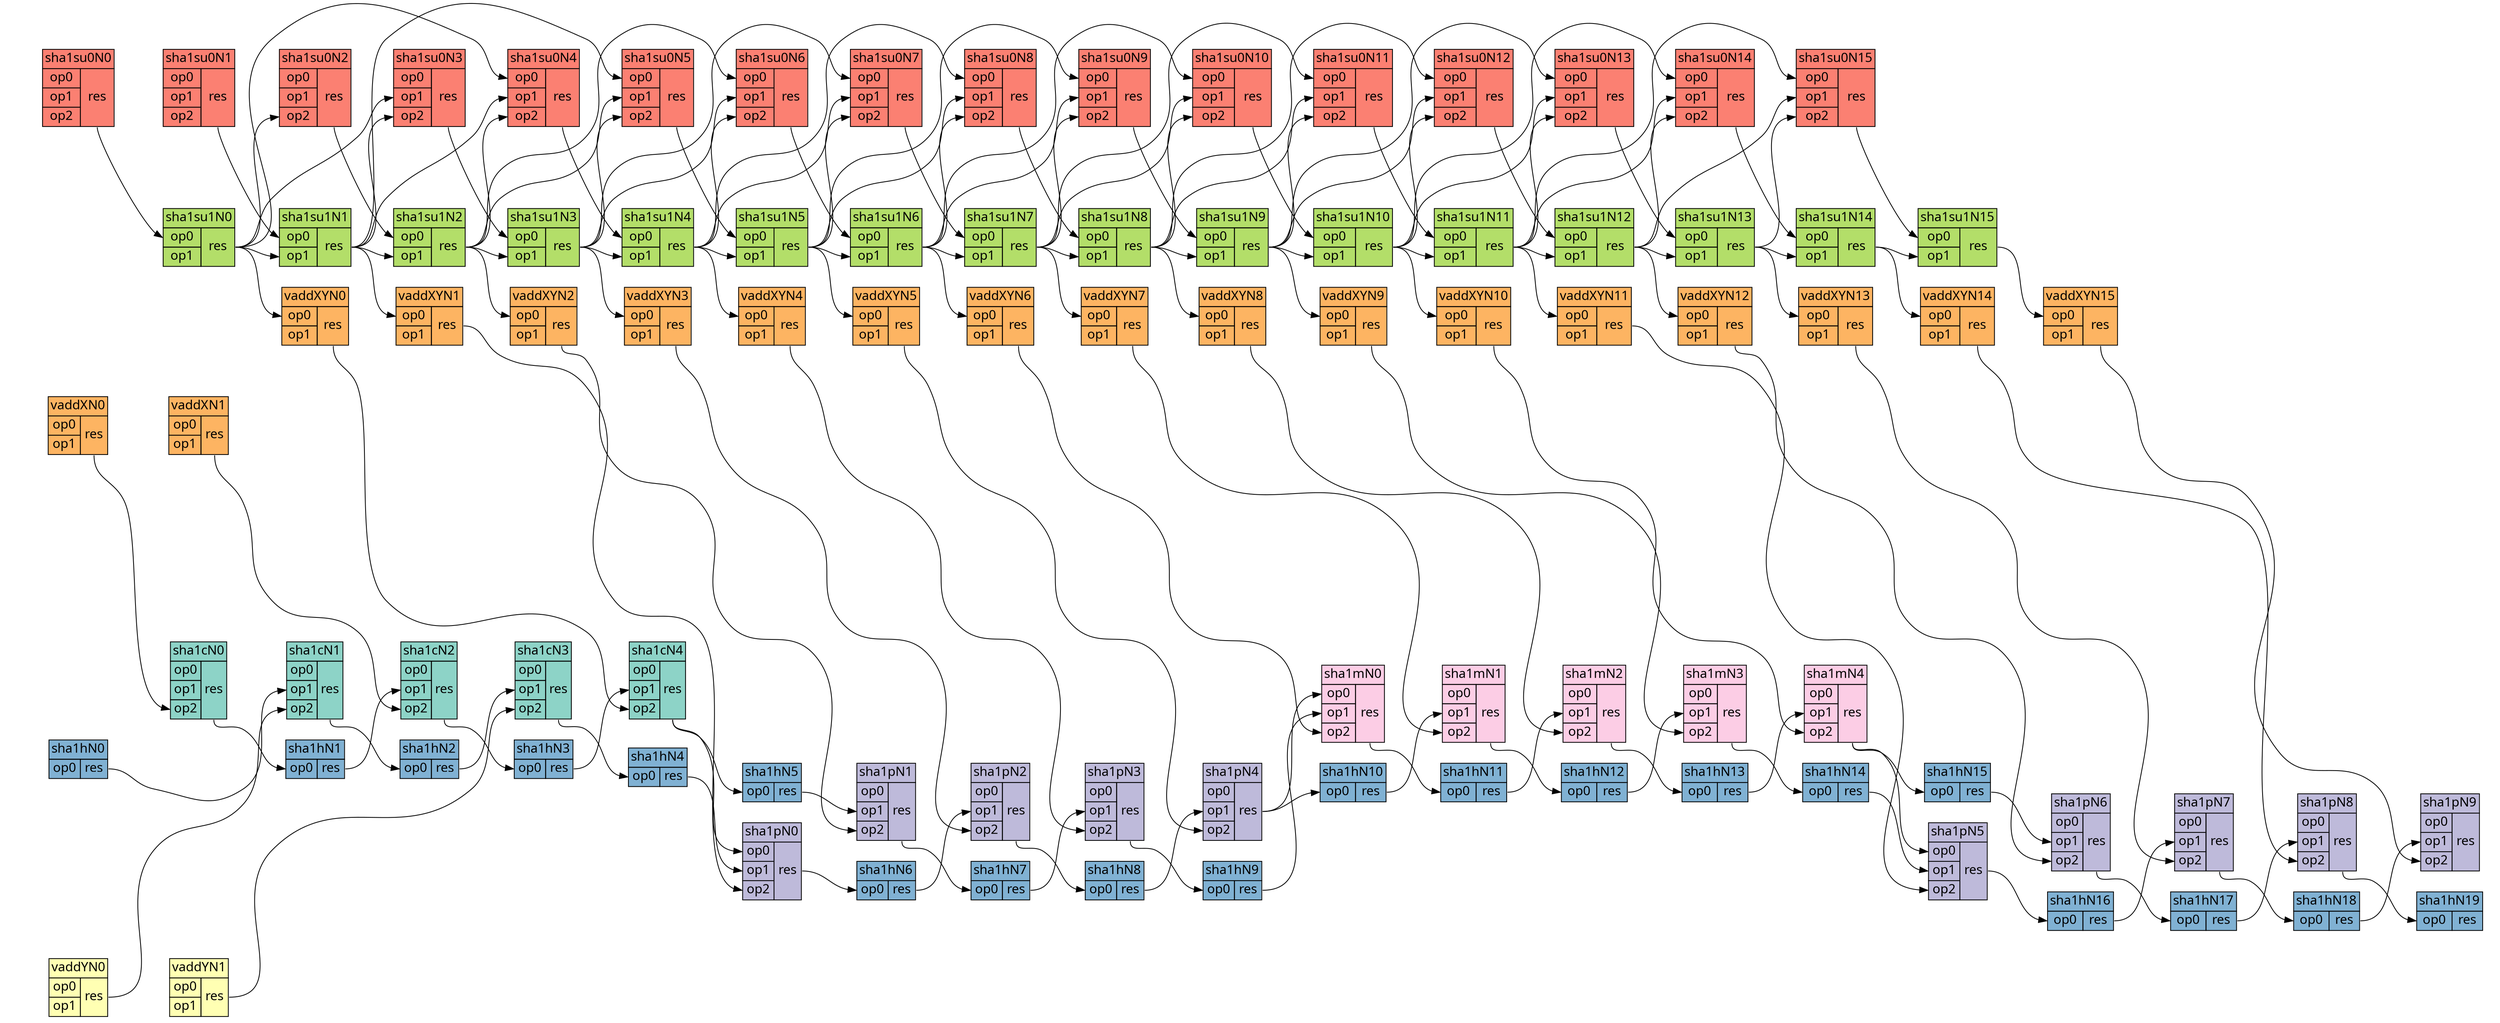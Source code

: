 digraph g {
	mode=hier;
	esep=150;
	sep=300;
	rankdir=LR;
	overlap=false;
	node [fontsize=16, fontname=Menlo];
	# super nodes
subgraph t0 {
	rank=same;
	# rankdir=TD;
	label="t_0";
	fontname=Menlo;
	sha1cT0 [group="sha1c",shape=none, style=invis, label=<<table border="0" cellborder="1" cellspacing="0" bgcolor="#bbc6c2"><tr><td colspan="2">sha1cND0</td></tr><tr><td port="op0">op0</td><td rowspan="3" port="res">res</td></tr><tr><td port="op1">op1</td></tr><tr><td port="op2">op2</td></tr></table>>]; # BUBBLE
	sha1hT0 [group="sha1h",shape=none, label=<<table border="0" cellborder="1" cellspacing="0" bgcolor="#80b1d3"><tr><td colspan="2">sha1hN0</td></tr><tr><td port="op0">op0</td><td rowspan="1" port="res">res</td></tr></table>>]; # REAL
	sha1mT0 [group="sha1m",shape=none, style=invis, label=<<table border="0" cellborder="1" cellspacing="0" bgcolor="#e6d8dd"><tr><td colspan="2">sha1mND0</td></tr><tr><td port="op0">op0</td><td rowspan="3" port="res">res</td></tr><tr><td port="op1">op1</td></tr><tr><td port="op2">op2</td></tr></table>>]; # BUBBLE
	sha1pT0 [group="sha1p",shape=none, style=invis, label=<<table border="0" cellborder="1" cellspacing="0" bgcolor="#c0bcc2"><tr><td colspan="2">sha1pND0</td></tr><tr><td port="op0">op0</td><td rowspan="3" port="res">res</td></tr><tr><td port="op1">op1</td></tr><tr><td port="op2">op2</td></tr></table>>]; # BUBBLE
	sha1su0T0 [group="sha1su0",shape=none, label=<<table border="0" cellborder="1" cellspacing="0" bgcolor="#fb8072"><tr><td colspan="2">sha1su0N0</td></tr><tr><td port="op0">op0</td><td rowspan="3" port="res">res</td></tr><tr><td port="op1">op1</td></tr><tr><td port="op2">op2</td></tr></table>>]; # REAL
	sha1su1T0 [group="sha1su1",shape=none, style=invis, label=<<table border="0" cellborder="1" cellspacing="0" bgcolor="#c9d1b6"><tr><td colspan="2">sha1su1ND0</td></tr><tr><td port="op0">op0</td><td rowspan="2" port="res">res</td></tr><tr><td port="op1">op1</td></tr></table>>]; # BUBBLE
	vaddXT0 [group="vaddX",shape=none, label=<<table border="0" cellborder="1" cellspacing="0" bgcolor="#fdb462"><tr><td colspan="2">vaddXN0</td></tr><tr><td port="op0">op0</td><td rowspan="2" port="res">res</td></tr><tr><td port="op1">op1</td></tr></table>>]; # REAL
	vaddXYT0 [group="vaddXY",shape=none, style=invis, label=<<table border="0" cellborder="1" cellspacing="0" bgcolor="#d7c2ae"><tr><td colspan="2">vaddXYND0</td></tr><tr><td port="op0">op0</td><td rowspan="2" port="res">res</td></tr><tr><td port="op1">op1</td></tr></table>>]; # BUBBLE
	vaddYT0 [group="vaddY",shape=none, label=<<table border="0" cellborder="1" cellspacing="0" bgcolor="#ffffb3"><tr><td colspan="2">vaddYN0</td></tr><tr><td port="op0">op0</td><td rowspan="2" port="res">res</td></tr><tr><td port="op1">op1</td></tr></table>>]; # REAL
}
subgraph t1 {
	rank=same;
	# rankdir=TD;
	label="t_1";
	fontname=Menlo;
	sha1cT1 [group="sha1c",shape=none, label=<<table border="0" cellborder="1" cellspacing="0" bgcolor="#8dd3c7"><tr><td colspan="2">sha1cN0</td></tr><tr><td port="op0">op0</td><td rowspan="3" port="res">res</td></tr><tr><td port="op1">op1</td></tr><tr><td port="op2">op2</td></tr></table>>]; # REAL
	sha1hT1 [group="sha1h",shape=none, style=invis, label=<<table border="0" cellborder="1" cellspacing="0" bgcolor="#a3aab0"><tr><td colspan="2">sha1hND0</td></tr><tr><td port="op0">op0</td><td rowspan="1" port="res">res</td></tr></table>>]; # BUBBLE
	sha1mT1 [group="sha1m",shape=none, style=invis, label=<<table border="0" cellborder="1" cellspacing="0" bgcolor="#e6d8dd"><tr><td colspan="2">sha1mND1</td></tr><tr><td port="op0">op0</td><td rowspan="3" port="res">res</td></tr><tr><td port="op1">op1</td></tr><tr><td port="op2">op2</td></tr></table>>]; # BUBBLE
	sha1pT1 [group="sha1p",shape=none, style=invis, label=<<table border="0" cellborder="1" cellspacing="0" bgcolor="#c0bcc2"><tr><td colspan="2">sha1pND1</td></tr><tr><td port="op0">op0</td><td rowspan="3" port="res">res</td></tr><tr><td port="op1">op1</td></tr><tr><td port="op2">op2</td></tr></table>>]; # BUBBLE
	sha1su0T1 [group="sha1su0",shape=none, label=<<table border="0" cellborder="1" cellspacing="0" bgcolor="#fb8072"><tr><td colspan="2">sha1su0N1</td></tr><tr><td port="op0">op0</td><td rowspan="3" port="res">res</td></tr><tr><td port="op1">op1</td></tr><tr><td port="op2">op2</td></tr></table>>]; # REAL
	sha1su1T1 [group="sha1su1",shape=none, label=<<table border="0" cellborder="1" cellspacing="0" bgcolor="#b3de69"><tr><td colspan="2">sha1su1N0</td></tr><tr><td port="op0">op0</td><td rowspan="2" port="res">res</td></tr><tr><td port="op1">op1</td></tr></table>>]; # REAL
	vaddXT1 [group="vaddX",shape=none, label=<<table border="0" cellborder="1" cellspacing="0" bgcolor="#fdb462"><tr><td colspan="2">vaddXN1</td></tr><tr><td port="op0">op0</td><td rowspan="2" port="res">res</td></tr><tr><td port="op1">op1</td></tr></table>>]; # REAL
	vaddXYT1 [group="vaddXY",shape=none, style=invis, label=<<table border="0" cellborder="1" cellspacing="0" bgcolor="#d7c2ae"><tr><td colspan="2">vaddXYND1</td></tr><tr><td port="op0">op0</td><td rowspan="2" port="res">res</td></tr><tr><td port="op1">op1</td></tr></table>>]; # BUBBLE
	vaddYT1 [group="vaddY",shape=none, label=<<table border="0" cellborder="1" cellspacing="0" bgcolor="#ffffb3"><tr><td colspan="2">vaddYN1</td></tr><tr><td port="op0">op0</td><td rowspan="2" port="res">res</td></tr><tr><td port="op1">op1</td></tr></table>>]; # REAL
}
subgraph t2 {
	rank=same;
	# rankdir=TD;
	label="t_2";
	fontname=Menlo;
	sha1cT2 [group="sha1c",shape=none, label=<<table border="0" cellborder="1" cellspacing="0" bgcolor="#8dd3c7"><tr><td colspan="2">sha1cN1</td></tr><tr><td port="op0">op0</td><td rowspan="3" port="res">res</td></tr><tr><td port="op1">op1</td></tr><tr><td port="op2">op2</td></tr></table>>]; # REAL
	sha1hT2 [group="sha1h",shape=none, label=<<table border="0" cellborder="1" cellspacing="0" bgcolor="#80b1d3"><tr><td colspan="2">sha1hN1</td></tr><tr><td port="op0">op0</td><td rowspan="1" port="res">res</td></tr></table>>]; # REAL
	sha1mT2 [group="sha1m",shape=none, style=invis, label=<<table border="0" cellborder="1" cellspacing="0" bgcolor="#e6d8dd"><tr><td colspan="2">sha1mND2</td></tr><tr><td port="op0">op0</td><td rowspan="3" port="res">res</td></tr><tr><td port="op1">op1</td></tr><tr><td port="op2">op2</td></tr></table>>]; # BUBBLE
	sha1pT2 [group="sha1p",shape=none, style=invis, label=<<table border="0" cellborder="1" cellspacing="0" bgcolor="#c0bcc2"><tr><td colspan="2">sha1pND2</td></tr><tr><td port="op0">op0</td><td rowspan="3" port="res">res</td></tr><tr><td port="op1">op1</td></tr><tr><td port="op2">op2</td></tr></table>>]; # BUBBLE
	sha1su0T2 [group="sha1su0",shape=none, label=<<table border="0" cellborder="1" cellspacing="0" bgcolor="#fb8072"><tr><td colspan="2">sha1su0N2</td></tr><tr><td port="op0">op0</td><td rowspan="3" port="res">res</td></tr><tr><td port="op1">op1</td></tr><tr><td port="op2">op2</td></tr></table>>]; # REAL
	sha1su1T2 [group="sha1su1",shape=none, label=<<table border="0" cellborder="1" cellspacing="0" bgcolor="#b3de69"><tr><td colspan="2">sha1su1N1</td></tr><tr><td port="op0">op0</td><td rowspan="2" port="res">res</td></tr><tr><td port="op1">op1</td></tr></table>>]; # REAL
	vaddXT2 [group="vaddX",shape=none, style=invis, label=<<table border="0" cellborder="1" cellspacing="0" bgcolor="#d7c2ae"><tr><td colspan="2">vaddXND0</td></tr><tr><td port="op0">op0</td><td rowspan="2" port="res">res</td></tr><tr><td port="op1">op1</td></tr></table>>]; # BUBBLE
	vaddXYT2 [group="vaddXY",shape=none, label=<<table border="0" cellborder="1" cellspacing="0" bgcolor="#fdb462"><tr><td colspan="2">vaddXYN0</td></tr><tr><td port="op0">op0</td><td rowspan="2" port="res">res</td></tr><tr><td port="op1">op1</td></tr></table>>]; # REAL
	vaddYT2 [group="vaddY",shape=none, style=invis, label=<<table border="0" cellborder="1" cellspacing="0" bgcolor="#fefbe9"><tr><td colspan="2">vaddYND0</td></tr><tr><td port="op0">op0</td><td rowspan="2" port="res">res</td></tr><tr><td port="op1">op1</td></tr></table>>]; # BUBBLE
}
subgraph t3 {
	rank=same;
	# rankdir=TD;
	label="t_3";
	fontname=Menlo;
	sha1cT3 [group="sha1c",shape=none, label=<<table border="0" cellborder="1" cellspacing="0" bgcolor="#8dd3c7"><tr><td colspan="2">sha1cN2</td></tr><tr><td port="op0">op0</td><td rowspan="3" port="res">res</td></tr><tr><td port="op1">op1</td></tr><tr><td port="op2">op2</td></tr></table>>]; # REAL
	sha1hT3 [group="sha1h",shape=none, label=<<table border="0" cellborder="1" cellspacing="0" bgcolor="#80b1d3"><tr><td colspan="2">sha1hN2</td></tr><tr><td port="op0">op0</td><td rowspan="1" port="res">res</td></tr></table>>]; # REAL
	sha1mT3 [group="sha1m",shape=none, style=invis, label=<<table border="0" cellborder="1" cellspacing="0" bgcolor="#e6d8dd"><tr><td colspan="2">sha1mND3</td></tr><tr><td port="op0">op0</td><td rowspan="3" port="res">res</td></tr><tr><td port="op1">op1</td></tr><tr><td port="op2">op2</td></tr></table>>]; # BUBBLE
	sha1pT3 [group="sha1p",shape=none, style=invis, label=<<table border="0" cellborder="1" cellspacing="0" bgcolor="#c0bcc2"><tr><td colspan="2">sha1pND3</td></tr><tr><td port="op0">op0</td><td rowspan="3" port="res">res</td></tr><tr><td port="op1">op1</td></tr><tr><td port="op2">op2</td></tr></table>>]; # BUBBLE
	sha1su0T3 [group="sha1su0",shape=none, label=<<table border="0" cellborder="1" cellspacing="0" bgcolor="#fb8072"><tr><td colspan="2">sha1su0N3</td></tr><tr><td port="op0">op0</td><td rowspan="3" port="res">res</td></tr><tr><td port="op1">op1</td></tr><tr><td port="op2">op2</td></tr></table>>]; # REAL
	sha1su1T3 [group="sha1su1",shape=none, label=<<table border="0" cellborder="1" cellspacing="0" bgcolor="#b3de69"><tr><td colspan="2">sha1su1N2</td></tr><tr><td port="op0">op0</td><td rowspan="2" port="res">res</td></tr><tr><td port="op1">op1</td></tr></table>>]; # REAL
	vaddXT3 [group="vaddX",shape=none, style=invis, label=<<table border="0" cellborder="1" cellspacing="0" bgcolor="#d7c2ae"><tr><td colspan="2">vaddXND1</td></tr><tr><td port="op0">op0</td><td rowspan="2" port="res">res</td></tr><tr><td port="op1">op1</td></tr></table>>]; # BUBBLE
	vaddXYT3 [group="vaddXY",shape=none, label=<<table border="0" cellborder="1" cellspacing="0" bgcolor="#fdb462"><tr><td colspan="2">vaddXYN1</td></tr><tr><td port="op0">op0</td><td rowspan="2" port="res">res</td></tr><tr><td port="op1">op1</td></tr></table>>]; # REAL
	vaddYT3 [group="vaddY",shape=none, style=invis, label=<<table border="0" cellborder="1" cellspacing="0" bgcolor="#fefbe9"><tr><td colspan="2">vaddYND1</td></tr><tr><td port="op0">op0</td><td rowspan="2" port="res">res</td></tr><tr><td port="op1">op1</td></tr></table>>]; # BUBBLE
}
subgraph t4 {
	rank=same;
	# rankdir=TD;
	label="t_4";
	fontname=Menlo;
	sha1cT4 [group="sha1c",shape=none, label=<<table border="0" cellborder="1" cellspacing="0" bgcolor="#8dd3c7"><tr><td colspan="2">sha1cN3</td></tr><tr><td port="op0">op0</td><td rowspan="3" port="res">res</td></tr><tr><td port="op1">op1</td></tr><tr><td port="op2">op2</td></tr></table>>]; # REAL
	sha1hT4 [group="sha1h",shape=none, label=<<table border="0" cellborder="1" cellspacing="0" bgcolor="#80b1d3"><tr><td colspan="2">sha1hN3</td></tr><tr><td port="op0">op0</td><td rowspan="1" port="res">res</td></tr></table>>]; # REAL
	sha1mT4 [group="sha1m",shape=none, style=invis, label=<<table border="0" cellborder="1" cellspacing="0" bgcolor="#e6d8dd"><tr><td colspan="2">sha1mND4</td></tr><tr><td port="op0">op0</td><td rowspan="3" port="res">res</td></tr><tr><td port="op1">op1</td></tr><tr><td port="op2">op2</td></tr></table>>]; # BUBBLE
	sha1pT4 [group="sha1p",shape=none, style=invis, label=<<table border="0" cellborder="1" cellspacing="0" bgcolor="#c0bcc2"><tr><td colspan="2">sha1pND4</td></tr><tr><td port="op0">op0</td><td rowspan="3" port="res">res</td></tr><tr><td port="op1">op1</td></tr><tr><td port="op2">op2</td></tr></table>>]; # BUBBLE
	sha1su0T4 [group="sha1su0",shape=none, label=<<table border="0" cellborder="1" cellspacing="0" bgcolor="#fb8072"><tr><td colspan="2">sha1su0N4</td></tr><tr><td port="op0">op0</td><td rowspan="3" port="res">res</td></tr><tr><td port="op1">op1</td></tr><tr><td port="op2">op2</td></tr></table>>]; # REAL
	sha1su1T4 [group="sha1su1",shape=none, label=<<table border="0" cellborder="1" cellspacing="0" bgcolor="#b3de69"><tr><td colspan="2">sha1su1N3</td></tr><tr><td port="op0">op0</td><td rowspan="2" port="res">res</td></tr><tr><td port="op1">op1</td></tr></table>>]; # REAL
	vaddXT4 [group="vaddX",shape=none, style=invis, label=<<table border="0" cellborder="1" cellspacing="0" bgcolor="#d7c2ae"><tr><td colspan="2">vaddXND2</td></tr><tr><td port="op0">op0</td><td rowspan="2" port="res">res</td></tr><tr><td port="op1">op1</td></tr></table>>]; # BUBBLE
	vaddXYT4 [group="vaddXY",shape=none, label=<<table border="0" cellborder="1" cellspacing="0" bgcolor="#fdb462"><tr><td colspan="2">vaddXYN2</td></tr><tr><td port="op0">op0</td><td rowspan="2" port="res">res</td></tr><tr><td port="op1">op1</td></tr></table>>]; # REAL
	vaddYT4 [group="vaddY",shape=none, style=invis, label=<<table border="0" cellborder="1" cellspacing="0" bgcolor="#fefbe9"><tr><td colspan="2">vaddYND2</td></tr><tr><td port="op0">op0</td><td rowspan="2" port="res">res</td></tr><tr><td port="op1">op1</td></tr></table>>]; # BUBBLE
}
subgraph t5 {
	rank=same;
	# rankdir=TD;
	label="t_5";
	fontname=Menlo;
	sha1cT5 [group="sha1c",shape=none, label=<<table border="0" cellborder="1" cellspacing="0" bgcolor="#8dd3c7"><tr><td colspan="2">sha1cN4</td></tr><tr><td port="op0">op0</td><td rowspan="3" port="res">res</td></tr><tr><td port="op1">op1</td></tr><tr><td port="op2">op2</td></tr></table>>]; # REAL
	sha1hT5 [group="sha1h",shape=none, label=<<table border="0" cellborder="1" cellspacing="0" bgcolor="#80b1d3"><tr><td colspan="2">sha1hN4</td></tr><tr><td port="op0">op0</td><td rowspan="1" port="res">res</td></tr></table>>]; # REAL
	sha1mT5 [group="sha1m",shape=none, style=invis, label=<<table border="0" cellborder="1" cellspacing="0" bgcolor="#e6d8dd"><tr><td colspan="2">sha1mND5</td></tr><tr><td port="op0">op0</td><td rowspan="3" port="res">res</td></tr><tr><td port="op1">op1</td></tr><tr><td port="op2">op2</td></tr></table>>]; # BUBBLE
	sha1pT5 [group="sha1p",shape=none, style=invis, label=<<table border="0" cellborder="1" cellspacing="0" bgcolor="#c0bcc2"><tr><td colspan="2">sha1pND5</td></tr><tr><td port="op0">op0</td><td rowspan="3" port="res">res</td></tr><tr><td port="op1">op1</td></tr><tr><td port="op2">op2</td></tr></table>>]; # BUBBLE
	sha1su0T5 [group="sha1su0",shape=none, label=<<table border="0" cellborder="1" cellspacing="0" bgcolor="#fb8072"><tr><td colspan="2">sha1su0N5</td></tr><tr><td port="op0">op0</td><td rowspan="3" port="res">res</td></tr><tr><td port="op1">op1</td></tr><tr><td port="op2">op2</td></tr></table>>]; # REAL
	sha1su1T5 [group="sha1su1",shape=none, label=<<table border="0" cellborder="1" cellspacing="0" bgcolor="#b3de69"><tr><td colspan="2">sha1su1N4</td></tr><tr><td port="op0">op0</td><td rowspan="2" port="res">res</td></tr><tr><td port="op1">op1</td></tr></table>>]; # REAL
	vaddXT5 [group="vaddX",shape=none, style=invis, label=<<table border="0" cellborder="1" cellspacing="0" bgcolor="#d7c2ae"><tr><td colspan="2">vaddXND3</td></tr><tr><td port="op0">op0</td><td rowspan="2" port="res">res</td></tr><tr><td port="op1">op1</td></tr></table>>]; # BUBBLE
	vaddXYT5 [group="vaddXY",shape=none, label=<<table border="0" cellborder="1" cellspacing="0" bgcolor="#fdb462"><tr><td colspan="2">vaddXYN3</td></tr><tr><td port="op0">op0</td><td rowspan="2" port="res">res</td></tr><tr><td port="op1">op1</td></tr></table>>]; # REAL
	vaddYT5 [group="vaddY",shape=none, style=invis, label=<<table border="0" cellborder="1" cellspacing="0" bgcolor="#fefbe9"><tr><td colspan="2">vaddYND3</td></tr><tr><td port="op0">op0</td><td rowspan="2" port="res">res</td></tr><tr><td port="op1">op1</td></tr></table>>]; # BUBBLE
}
subgraph t6 {
	rank=same;
	# rankdir=TD;
	label="t_6";
	fontname=Menlo;
	sha1cT6 [group="sha1c",shape=none, style=invis, label=<<table border="0" cellborder="1" cellspacing="0" bgcolor="#bbc6c2"><tr><td colspan="2">sha1cND1</td></tr><tr><td port="op0">op0</td><td rowspan="3" port="res">res</td></tr><tr><td port="op1">op1</td></tr><tr><td port="op2">op2</td></tr></table>>]; # BUBBLE
	sha1hT6 [group="sha1h",shape=none, label=<<table border="0" cellborder="1" cellspacing="0" bgcolor="#80b1d3"><tr><td colspan="2">sha1hN5</td></tr><tr><td port="op0">op0</td><td rowspan="1" port="res">res</td></tr></table>>]; # REAL
	sha1mT6 [group="sha1m",shape=none, style=invis, label=<<table border="0" cellborder="1" cellspacing="0" bgcolor="#e6d8dd"><tr><td colspan="2">sha1mND6</td></tr><tr><td port="op0">op0</td><td rowspan="3" port="res">res</td></tr><tr><td port="op1">op1</td></tr><tr><td port="op2">op2</td></tr></table>>]; # BUBBLE
	sha1pT6 [group="sha1p",shape=none, label=<<table border="0" cellborder="1" cellspacing="0" bgcolor="#bebada"><tr><td colspan="2">sha1pN0</td></tr><tr><td port="op0">op0</td><td rowspan="3" port="res">res</td></tr><tr><td port="op1">op1</td></tr><tr><td port="op2">op2</td></tr></table>>]; # REAL
	sha1su0T6 [group="sha1su0",shape=none, label=<<table border="0" cellborder="1" cellspacing="0" bgcolor="#fb8072"><tr><td colspan="2">sha1su0N6</td></tr><tr><td port="op0">op0</td><td rowspan="3" port="res">res</td></tr><tr><td port="op1">op1</td></tr><tr><td port="op2">op2</td></tr></table>>]; # REAL
	sha1su1T6 [group="sha1su1",shape=none, label=<<table border="0" cellborder="1" cellspacing="0" bgcolor="#b3de69"><tr><td colspan="2">sha1su1N5</td></tr><tr><td port="op0">op0</td><td rowspan="2" port="res">res</td></tr><tr><td port="op1">op1</td></tr></table>>]; # REAL
	vaddXT6 [group="vaddX",shape=none, style=invis, label=<<table border="0" cellborder="1" cellspacing="0" bgcolor="#d7c2ae"><tr><td colspan="2">vaddXND4</td></tr><tr><td port="op0">op0</td><td rowspan="2" port="res">res</td></tr><tr><td port="op1">op1</td></tr></table>>]; # BUBBLE
	vaddXYT6 [group="vaddXY",shape=none, label=<<table border="0" cellborder="1" cellspacing="0" bgcolor="#fdb462"><tr><td colspan="2">vaddXYN4</td></tr><tr><td port="op0">op0</td><td rowspan="2" port="res">res</td></tr><tr><td port="op1">op1</td></tr></table>>]; # REAL
	vaddYT6 [group="vaddY",shape=none, style=invis, label=<<table border="0" cellborder="1" cellspacing="0" bgcolor="#fefbe9"><tr><td colspan="2">vaddYND4</td></tr><tr><td port="op0">op0</td><td rowspan="2" port="res">res</td></tr><tr><td port="op1">op1</td></tr></table>>]; # BUBBLE
}
subgraph t7 {
	rank=same;
	# rankdir=TD;
	label="t_7";
	fontname=Menlo;
	sha1cT7 [group="sha1c",shape=none, style=invis, label=<<table border="0" cellborder="1" cellspacing="0" bgcolor="#bbc6c2"><tr><td colspan="2">sha1cND2</td></tr><tr><td port="op0">op0</td><td rowspan="3" port="res">res</td></tr><tr><td port="op1">op1</td></tr><tr><td port="op2">op2</td></tr></table>>]; # BUBBLE
	sha1hT7 [group="sha1h",shape=none, label=<<table border="0" cellborder="1" cellspacing="0" bgcolor="#80b1d3"><tr><td colspan="2">sha1hN6</td></tr><tr><td port="op0">op0</td><td rowspan="1" port="res">res</td></tr></table>>]; # REAL
	sha1mT7 [group="sha1m",shape=none, style=invis, label=<<table border="0" cellborder="1" cellspacing="0" bgcolor="#e6d8dd"><tr><td colspan="2">sha1mND7</td></tr><tr><td port="op0">op0</td><td rowspan="3" port="res">res</td></tr><tr><td port="op1">op1</td></tr><tr><td port="op2">op2</td></tr></table>>]; # BUBBLE
	sha1pT7 [group="sha1p",shape=none, label=<<table border="0" cellborder="1" cellspacing="0" bgcolor="#bebada"><tr><td colspan="2">sha1pN1</td></tr><tr><td port="op0">op0</td><td rowspan="3" port="res">res</td></tr><tr><td port="op1">op1</td></tr><tr><td port="op2">op2</td></tr></table>>]; # REAL
	sha1su0T7 [group="sha1su0",shape=none, label=<<table border="0" cellborder="1" cellspacing="0" bgcolor="#fb8072"><tr><td colspan="2">sha1su0N7</td></tr><tr><td port="op0">op0</td><td rowspan="3" port="res">res</td></tr><tr><td port="op1">op1</td></tr><tr><td port="op2">op2</td></tr></table>>]; # REAL
	sha1su1T7 [group="sha1su1",shape=none, label=<<table border="0" cellborder="1" cellspacing="0" bgcolor="#b3de69"><tr><td colspan="2">sha1su1N6</td></tr><tr><td port="op0">op0</td><td rowspan="2" port="res">res</td></tr><tr><td port="op1">op1</td></tr></table>>]; # REAL
	vaddXT7 [group="vaddX",shape=none, style=invis, label=<<table border="0" cellborder="1" cellspacing="0" bgcolor="#d7c2ae"><tr><td colspan="2">vaddXND5</td></tr><tr><td port="op0">op0</td><td rowspan="2" port="res">res</td></tr><tr><td port="op1">op1</td></tr></table>>]; # BUBBLE
	vaddXYT7 [group="vaddXY",shape=none, label=<<table border="0" cellborder="1" cellspacing="0" bgcolor="#fdb462"><tr><td colspan="2">vaddXYN5</td></tr><tr><td port="op0">op0</td><td rowspan="2" port="res">res</td></tr><tr><td port="op1">op1</td></tr></table>>]; # REAL
	vaddYT7 [group="vaddY",shape=none, style=invis, label=<<table border="0" cellborder="1" cellspacing="0" bgcolor="#fefbe9"><tr><td colspan="2">vaddYND5</td></tr><tr><td port="op0">op0</td><td rowspan="2" port="res">res</td></tr><tr><td port="op1">op1</td></tr></table>>]; # BUBBLE
}
subgraph t8 {
	rank=same;
	# rankdir=TD;
	label="t_8";
	fontname=Menlo;
	sha1cT8 [group="sha1c",shape=none, style=invis, label=<<table border="0" cellborder="1" cellspacing="0" bgcolor="#bbc6c2"><tr><td colspan="2">sha1cND3</td></tr><tr><td port="op0">op0</td><td rowspan="3" port="res">res</td></tr><tr><td port="op1">op1</td></tr><tr><td port="op2">op2</td></tr></table>>]; # BUBBLE
	sha1hT8 [group="sha1h",shape=none, label=<<table border="0" cellborder="1" cellspacing="0" bgcolor="#80b1d3"><tr><td colspan="2">sha1hN7</td></tr><tr><td port="op0">op0</td><td rowspan="1" port="res">res</td></tr></table>>]; # REAL
	sha1mT8 [group="sha1m",shape=none, style=invis, label=<<table border="0" cellborder="1" cellspacing="0" bgcolor="#e6d8dd"><tr><td colspan="2">sha1mND8</td></tr><tr><td port="op0">op0</td><td rowspan="3" port="res">res</td></tr><tr><td port="op1">op1</td></tr><tr><td port="op2">op2</td></tr></table>>]; # BUBBLE
	sha1pT8 [group="sha1p",shape=none, label=<<table border="0" cellborder="1" cellspacing="0" bgcolor="#bebada"><tr><td colspan="2">sha1pN2</td></tr><tr><td port="op0">op0</td><td rowspan="3" port="res">res</td></tr><tr><td port="op1">op1</td></tr><tr><td port="op2">op2</td></tr></table>>]; # REAL
	sha1su0T8 [group="sha1su0",shape=none, label=<<table border="0" cellborder="1" cellspacing="0" bgcolor="#fb8072"><tr><td colspan="2">sha1su0N8</td></tr><tr><td port="op0">op0</td><td rowspan="3" port="res">res</td></tr><tr><td port="op1">op1</td></tr><tr><td port="op2">op2</td></tr></table>>]; # REAL
	sha1su1T8 [group="sha1su1",shape=none, label=<<table border="0" cellborder="1" cellspacing="0" bgcolor="#b3de69"><tr><td colspan="2">sha1su1N7</td></tr><tr><td port="op0">op0</td><td rowspan="2" port="res">res</td></tr><tr><td port="op1">op1</td></tr></table>>]; # REAL
	vaddXT8 [group="vaddX",shape=none, style=invis, label=<<table border="0" cellborder="1" cellspacing="0" bgcolor="#d7c2ae"><tr><td colspan="2">vaddXND6</td></tr><tr><td port="op0">op0</td><td rowspan="2" port="res">res</td></tr><tr><td port="op1">op1</td></tr></table>>]; # BUBBLE
	vaddXYT8 [group="vaddXY",shape=none, label=<<table border="0" cellborder="1" cellspacing="0" bgcolor="#fdb462"><tr><td colspan="2">vaddXYN6</td></tr><tr><td port="op0">op0</td><td rowspan="2" port="res">res</td></tr><tr><td port="op1">op1</td></tr></table>>]; # REAL
	vaddYT8 [group="vaddY",shape=none, style=invis, label=<<table border="0" cellborder="1" cellspacing="0" bgcolor="#fefbe9"><tr><td colspan="2">vaddYND6</td></tr><tr><td port="op0">op0</td><td rowspan="2" port="res">res</td></tr><tr><td port="op1">op1</td></tr></table>>]; # BUBBLE
}
subgraph t9 {
	rank=same;
	# rankdir=TD;
	label="t_9";
	fontname=Menlo;
	sha1cT9 [group="sha1c",shape=none, style=invis, label=<<table border="0" cellborder="1" cellspacing="0" bgcolor="#bbc6c2"><tr><td colspan="2">sha1cND4</td></tr><tr><td port="op0">op0</td><td rowspan="3" port="res">res</td></tr><tr><td port="op1">op1</td></tr><tr><td port="op2">op2</td></tr></table>>]; # BUBBLE
	sha1hT9 [group="sha1h",shape=none, label=<<table border="0" cellborder="1" cellspacing="0" bgcolor="#80b1d3"><tr><td colspan="2">sha1hN8</td></tr><tr><td port="op0">op0</td><td rowspan="1" port="res">res</td></tr></table>>]; # REAL
	sha1mT9 [group="sha1m",shape=none, style=invis, label=<<table border="0" cellborder="1" cellspacing="0" bgcolor="#e6d8dd"><tr><td colspan="2">sha1mND9</td></tr><tr><td port="op0">op0</td><td rowspan="3" port="res">res</td></tr><tr><td port="op1">op1</td></tr><tr><td port="op2">op2</td></tr></table>>]; # BUBBLE
	sha1pT9 [group="sha1p",shape=none, label=<<table border="0" cellborder="1" cellspacing="0" bgcolor="#bebada"><tr><td colspan="2">sha1pN3</td></tr><tr><td port="op0">op0</td><td rowspan="3" port="res">res</td></tr><tr><td port="op1">op1</td></tr><tr><td port="op2">op2</td></tr></table>>]; # REAL
	sha1su0T9 [group="sha1su0",shape=none, label=<<table border="0" cellborder="1" cellspacing="0" bgcolor="#fb8072"><tr><td colspan="2">sha1su0N9</td></tr><tr><td port="op0">op0</td><td rowspan="3" port="res">res</td></tr><tr><td port="op1">op1</td></tr><tr><td port="op2">op2</td></tr></table>>]; # REAL
	sha1su1T9 [group="sha1su1",shape=none, label=<<table border="0" cellborder="1" cellspacing="0" bgcolor="#b3de69"><tr><td colspan="2">sha1su1N8</td></tr><tr><td port="op0">op0</td><td rowspan="2" port="res">res</td></tr><tr><td port="op1">op1</td></tr></table>>]; # REAL
	vaddXT9 [group="vaddX",shape=none, style=invis, label=<<table border="0" cellborder="1" cellspacing="0" bgcolor="#d7c2ae"><tr><td colspan="2">vaddXND7</td></tr><tr><td port="op0">op0</td><td rowspan="2" port="res">res</td></tr><tr><td port="op1">op1</td></tr></table>>]; # BUBBLE
	vaddXYT9 [group="vaddXY",shape=none, label=<<table border="0" cellborder="1" cellspacing="0" bgcolor="#fdb462"><tr><td colspan="2">vaddXYN7</td></tr><tr><td port="op0">op0</td><td rowspan="2" port="res">res</td></tr><tr><td port="op1">op1</td></tr></table>>]; # REAL
	vaddYT9 [group="vaddY",shape=none, style=invis, label=<<table border="0" cellborder="1" cellspacing="0" bgcolor="#fefbe9"><tr><td colspan="2">vaddYND7</td></tr><tr><td port="op0">op0</td><td rowspan="2" port="res">res</td></tr><tr><td port="op1">op1</td></tr></table>>]; # BUBBLE
}
subgraph t10 {
	rank=same;
	# rankdir=TD;
	label="t_10";
	fontname=Menlo;
	sha1cT10 [group="sha1c",shape=none, style=invis, label=<<table border="0" cellborder="1" cellspacing="0" bgcolor="#bbc6c2"><tr><td colspan="2">sha1cND5</td></tr><tr><td port="op0">op0</td><td rowspan="3" port="res">res</td></tr><tr><td port="op1">op1</td></tr><tr><td port="op2">op2</td></tr></table>>]; # BUBBLE
	sha1hT10 [group="sha1h",shape=none, label=<<table border="0" cellborder="1" cellspacing="0" bgcolor="#80b1d3"><tr><td colspan="2">sha1hN9</td></tr><tr><td port="op0">op0</td><td rowspan="1" port="res">res</td></tr></table>>]; # REAL
	sha1mT10 [group="sha1m",shape=none, style=invis, label=<<table border="0" cellborder="1" cellspacing="0" bgcolor="#e6d8dd"><tr><td colspan="2">sha1mND10</td></tr><tr><td port="op0">op0</td><td rowspan="3" port="res">res</td></tr><tr><td port="op1">op1</td></tr><tr><td port="op2">op2</td></tr></table>>]; # BUBBLE
	sha1pT10 [group="sha1p",shape=none, label=<<table border="0" cellborder="1" cellspacing="0" bgcolor="#bebada"><tr><td colspan="2">sha1pN4</td></tr><tr><td port="op0">op0</td><td rowspan="3" port="res">res</td></tr><tr><td port="op1">op1</td></tr><tr><td port="op2">op2</td></tr></table>>]; # REAL
	sha1su0T10 [group="sha1su0",shape=none, label=<<table border="0" cellborder="1" cellspacing="0" bgcolor="#fb8072"><tr><td colspan="2">sha1su0N10</td></tr><tr><td port="op0">op0</td><td rowspan="3" port="res">res</td></tr><tr><td port="op1">op1</td></tr><tr><td port="op2">op2</td></tr></table>>]; # REAL
	sha1su1T10 [group="sha1su1",shape=none, label=<<table border="0" cellborder="1" cellspacing="0" bgcolor="#b3de69"><tr><td colspan="2">sha1su1N9</td></tr><tr><td port="op0">op0</td><td rowspan="2" port="res">res</td></tr><tr><td port="op1">op1</td></tr></table>>]; # REAL
	vaddXT10 [group="vaddX",shape=none, style=invis, label=<<table border="0" cellborder="1" cellspacing="0" bgcolor="#d7c2ae"><tr><td colspan="2">vaddXND8</td></tr><tr><td port="op0">op0</td><td rowspan="2" port="res">res</td></tr><tr><td port="op1">op1</td></tr></table>>]; # BUBBLE
	vaddXYT10 [group="vaddXY",shape=none, label=<<table border="0" cellborder="1" cellspacing="0" bgcolor="#fdb462"><tr><td colspan="2">vaddXYN8</td></tr><tr><td port="op0">op0</td><td rowspan="2" port="res">res</td></tr><tr><td port="op1">op1</td></tr></table>>]; # REAL
	vaddYT10 [group="vaddY",shape=none, style=invis, label=<<table border="0" cellborder="1" cellspacing="0" bgcolor="#fefbe9"><tr><td colspan="2">vaddYND8</td></tr><tr><td port="op0">op0</td><td rowspan="2" port="res">res</td></tr><tr><td port="op1">op1</td></tr></table>>]; # BUBBLE
}
subgraph t11 {
	rank=same;
	# rankdir=TD;
	label="t_11";
	fontname=Menlo;
	sha1cT11 [group="sha1c",shape=none, style=invis, label=<<table border="0" cellborder="1" cellspacing="0" bgcolor="#bbc6c2"><tr><td colspan="2">sha1cND6</td></tr><tr><td port="op0">op0</td><td rowspan="3" port="res">res</td></tr><tr><td port="op1">op1</td></tr><tr><td port="op2">op2</td></tr></table>>]; # BUBBLE
	sha1hT11 [group="sha1h",shape=none, label=<<table border="0" cellborder="1" cellspacing="0" bgcolor="#80b1d3"><tr><td colspan="2">sha1hN10</td></tr><tr><td port="op0">op0</td><td rowspan="1" port="res">res</td></tr></table>>]; # REAL
	sha1mT11 [group="sha1m",shape=none, label=<<table border="0" cellborder="1" cellspacing="0" bgcolor="#fccde5"><tr><td colspan="2">sha1mN0</td></tr><tr><td port="op0">op0</td><td rowspan="3" port="res">res</td></tr><tr><td port="op1">op1</td></tr><tr><td port="op2">op2</td></tr></table>>]; # REAL
	sha1pT11 [group="sha1p",shape=none, style=invis, label=<<table border="0" cellborder="1" cellspacing="0" bgcolor="#c0bcc2"><tr><td colspan="2">sha1pND6</td></tr><tr><td port="op0">op0</td><td rowspan="3" port="res">res</td></tr><tr><td port="op1">op1</td></tr><tr><td port="op2">op2</td></tr></table>>]; # BUBBLE
	sha1su0T11 [group="sha1su0",shape=none, label=<<table border="0" cellborder="1" cellspacing="0" bgcolor="#fb8072"><tr><td colspan="2">sha1su0N11</td></tr><tr><td port="op0">op0</td><td rowspan="3" port="res">res</td></tr><tr><td port="op1">op1</td></tr><tr><td port="op2">op2</td></tr></table>>]; # REAL
	sha1su1T11 [group="sha1su1",shape=none, label=<<table border="0" cellborder="1" cellspacing="0" bgcolor="#b3de69"><tr><td colspan="2">sha1su1N10</td></tr><tr><td port="op0">op0</td><td rowspan="2" port="res">res</td></tr><tr><td port="op1">op1</td></tr></table>>]; # REAL
	vaddXT11 [group="vaddX",shape=none, style=invis, label=<<table border="0" cellborder="1" cellspacing="0" bgcolor="#d7c2ae"><tr><td colspan="2">vaddXND9</td></tr><tr><td port="op0">op0</td><td rowspan="2" port="res">res</td></tr><tr><td port="op1">op1</td></tr></table>>]; # BUBBLE
	vaddXYT11 [group="vaddXY",shape=none, label=<<table border="0" cellborder="1" cellspacing="0" bgcolor="#fdb462"><tr><td colspan="2">vaddXYN9</td></tr><tr><td port="op0">op0</td><td rowspan="2" port="res">res</td></tr><tr><td port="op1">op1</td></tr></table>>]; # REAL
	vaddYT11 [group="vaddY",shape=none, style=invis, label=<<table border="0" cellborder="1" cellspacing="0" bgcolor="#fefbe9"><tr><td colspan="2">vaddYND9</td></tr><tr><td port="op0">op0</td><td rowspan="2" port="res">res</td></tr><tr><td port="op1">op1</td></tr></table>>]; # BUBBLE
}
subgraph t12 {
	rank=same;
	# rankdir=TD;
	label="t_12";
	fontname=Menlo;
	sha1cT12 [group="sha1c",shape=none, style=invis, label=<<table border="0" cellborder="1" cellspacing="0" bgcolor="#bbc6c2"><tr><td colspan="2">sha1cND7</td></tr><tr><td port="op0">op0</td><td rowspan="3" port="res">res</td></tr><tr><td port="op1">op1</td></tr><tr><td port="op2">op2</td></tr></table>>]; # BUBBLE
	sha1hT12 [group="sha1h",shape=none, label=<<table border="0" cellborder="1" cellspacing="0" bgcolor="#80b1d3"><tr><td colspan="2">sha1hN11</td></tr><tr><td port="op0">op0</td><td rowspan="1" port="res">res</td></tr></table>>]; # REAL
	sha1mT12 [group="sha1m",shape=none, label=<<table border="0" cellborder="1" cellspacing="0" bgcolor="#fccde5"><tr><td colspan="2">sha1mN1</td></tr><tr><td port="op0">op0</td><td rowspan="3" port="res">res</td></tr><tr><td port="op1">op1</td></tr><tr><td port="op2">op2</td></tr></table>>]; # REAL
	sha1pT12 [group="sha1p",shape=none, style=invis, label=<<table border="0" cellborder="1" cellspacing="0" bgcolor="#c0bcc2"><tr><td colspan="2">sha1pND7</td></tr><tr><td port="op0">op0</td><td rowspan="3" port="res">res</td></tr><tr><td port="op1">op1</td></tr><tr><td port="op2">op2</td></tr></table>>]; # BUBBLE
	sha1su0T12 [group="sha1su0",shape=none, label=<<table border="0" cellborder="1" cellspacing="0" bgcolor="#fb8072"><tr><td colspan="2">sha1su0N12</td></tr><tr><td port="op0">op0</td><td rowspan="3" port="res">res</td></tr><tr><td port="op1">op1</td></tr><tr><td port="op2">op2</td></tr></table>>]; # REAL
	sha1su1T12 [group="sha1su1",shape=none, label=<<table border="0" cellborder="1" cellspacing="0" bgcolor="#b3de69"><tr><td colspan="2">sha1su1N11</td></tr><tr><td port="op0">op0</td><td rowspan="2" port="res">res</td></tr><tr><td port="op1">op1</td></tr></table>>]; # REAL
	vaddXT12 [group="vaddX",shape=none, style=invis, label=<<table border="0" cellborder="1" cellspacing="0" bgcolor="#d7c2ae"><tr><td colspan="2">vaddXND10</td></tr><tr><td port="op0">op0</td><td rowspan="2" port="res">res</td></tr><tr><td port="op1">op1</td></tr></table>>]; # BUBBLE
	vaddXYT12 [group="vaddXY",shape=none, label=<<table border="0" cellborder="1" cellspacing="0" bgcolor="#fdb462"><tr><td colspan="2">vaddXYN10</td></tr><tr><td port="op0">op0</td><td rowspan="2" port="res">res</td></tr><tr><td port="op1">op1</td></tr></table>>]; # REAL
	vaddYT12 [group="vaddY",shape=none, style=invis, label=<<table border="0" cellborder="1" cellspacing="0" bgcolor="#fefbe9"><tr><td colspan="2">vaddYND10</td></tr><tr><td port="op0">op0</td><td rowspan="2" port="res">res</td></tr><tr><td port="op1">op1</td></tr></table>>]; # BUBBLE
}
subgraph t13 {
	rank=same;
	# rankdir=TD;
	label="t_13";
	fontname=Menlo;
	sha1cT13 [group="sha1c",shape=none, style=invis, label=<<table border="0" cellborder="1" cellspacing="0" bgcolor="#bbc6c2"><tr><td colspan="2">sha1cND8</td></tr><tr><td port="op0">op0</td><td rowspan="3" port="res">res</td></tr><tr><td port="op1">op1</td></tr><tr><td port="op2">op2</td></tr></table>>]; # BUBBLE
	sha1hT13 [group="sha1h",shape=none, label=<<table border="0" cellborder="1" cellspacing="0" bgcolor="#80b1d3"><tr><td colspan="2">sha1hN12</td></tr><tr><td port="op0">op0</td><td rowspan="1" port="res">res</td></tr></table>>]; # REAL
	sha1mT13 [group="sha1m",shape=none, label=<<table border="0" cellborder="1" cellspacing="0" bgcolor="#fccde5"><tr><td colspan="2">sha1mN2</td></tr><tr><td port="op0">op0</td><td rowspan="3" port="res">res</td></tr><tr><td port="op1">op1</td></tr><tr><td port="op2">op2</td></tr></table>>]; # REAL
	sha1pT13 [group="sha1p",shape=none, style=invis, label=<<table border="0" cellborder="1" cellspacing="0" bgcolor="#c0bcc2"><tr><td colspan="2">sha1pND8</td></tr><tr><td port="op0">op0</td><td rowspan="3" port="res">res</td></tr><tr><td port="op1">op1</td></tr><tr><td port="op2">op2</td></tr></table>>]; # BUBBLE
	sha1su0T13 [group="sha1su0",shape=none, label=<<table border="0" cellborder="1" cellspacing="0" bgcolor="#fb8072"><tr><td colspan="2">sha1su0N13</td></tr><tr><td port="op0">op0</td><td rowspan="3" port="res">res</td></tr><tr><td port="op1">op1</td></tr><tr><td port="op2">op2</td></tr></table>>]; # REAL
	sha1su1T13 [group="sha1su1",shape=none, label=<<table border="0" cellborder="1" cellspacing="0" bgcolor="#b3de69"><tr><td colspan="2">sha1su1N12</td></tr><tr><td port="op0">op0</td><td rowspan="2" port="res">res</td></tr><tr><td port="op1">op1</td></tr></table>>]; # REAL
	vaddXT13 [group="vaddX",shape=none, style=invis, label=<<table border="0" cellborder="1" cellspacing="0" bgcolor="#d7c2ae"><tr><td colspan="2">vaddXND11</td></tr><tr><td port="op0">op0</td><td rowspan="2" port="res">res</td></tr><tr><td port="op1">op1</td></tr></table>>]; # BUBBLE
	vaddXYT13 [group="vaddXY",shape=none, label=<<table border="0" cellborder="1" cellspacing="0" bgcolor="#fdb462"><tr><td colspan="2">vaddXYN11</td></tr><tr><td port="op0">op0</td><td rowspan="2" port="res">res</td></tr><tr><td port="op1">op1</td></tr></table>>]; # REAL
	vaddYT13 [group="vaddY",shape=none, style=invis, label=<<table border="0" cellborder="1" cellspacing="0" bgcolor="#fefbe9"><tr><td colspan="2">vaddYND11</td></tr><tr><td port="op0">op0</td><td rowspan="2" port="res">res</td></tr><tr><td port="op1">op1</td></tr></table>>]; # BUBBLE
}
subgraph t14 {
	rank=same;
	# rankdir=TD;
	label="t_14";
	fontname=Menlo;
	sha1cT14 [group="sha1c",shape=none, style=invis, label=<<table border="0" cellborder="1" cellspacing="0" bgcolor="#bbc6c2"><tr><td colspan="2">sha1cND9</td></tr><tr><td port="op0">op0</td><td rowspan="3" port="res">res</td></tr><tr><td port="op1">op1</td></tr><tr><td port="op2">op2</td></tr></table>>]; # BUBBLE
	sha1hT14 [group="sha1h",shape=none, label=<<table border="0" cellborder="1" cellspacing="0" bgcolor="#80b1d3"><tr><td colspan="2">sha1hN13</td></tr><tr><td port="op0">op0</td><td rowspan="1" port="res">res</td></tr></table>>]; # REAL
	sha1mT14 [group="sha1m",shape=none, label=<<table border="0" cellborder="1" cellspacing="0" bgcolor="#fccde5"><tr><td colspan="2">sha1mN3</td></tr><tr><td port="op0">op0</td><td rowspan="3" port="res">res</td></tr><tr><td port="op1">op1</td></tr><tr><td port="op2">op2</td></tr></table>>]; # REAL
	sha1pT14 [group="sha1p",shape=none, style=invis, label=<<table border="0" cellborder="1" cellspacing="0" bgcolor="#c0bcc2"><tr><td colspan="2">sha1pND9</td></tr><tr><td port="op0">op0</td><td rowspan="3" port="res">res</td></tr><tr><td port="op1">op1</td></tr><tr><td port="op2">op2</td></tr></table>>]; # BUBBLE
	sha1su0T14 [group="sha1su0",shape=none, label=<<table border="0" cellborder="1" cellspacing="0" bgcolor="#fb8072"><tr><td colspan="2">sha1su0N14</td></tr><tr><td port="op0">op0</td><td rowspan="3" port="res">res</td></tr><tr><td port="op1">op1</td></tr><tr><td port="op2">op2</td></tr></table>>]; # REAL
	sha1su1T14 [group="sha1su1",shape=none, label=<<table border="0" cellborder="1" cellspacing="0" bgcolor="#b3de69"><tr><td colspan="2">sha1su1N13</td></tr><tr><td port="op0">op0</td><td rowspan="2" port="res">res</td></tr><tr><td port="op1">op1</td></tr></table>>]; # REAL
	vaddXT14 [group="vaddX",shape=none, style=invis, label=<<table border="0" cellborder="1" cellspacing="0" bgcolor="#d7c2ae"><tr><td colspan="2">vaddXND12</td></tr><tr><td port="op0">op0</td><td rowspan="2" port="res">res</td></tr><tr><td port="op1">op1</td></tr></table>>]; # BUBBLE
	vaddXYT14 [group="vaddXY",shape=none, label=<<table border="0" cellborder="1" cellspacing="0" bgcolor="#fdb462"><tr><td colspan="2">vaddXYN12</td></tr><tr><td port="op0">op0</td><td rowspan="2" port="res">res</td></tr><tr><td port="op1">op1</td></tr></table>>]; # REAL
	vaddYT14 [group="vaddY",shape=none, style=invis, label=<<table border="0" cellborder="1" cellspacing="0" bgcolor="#fefbe9"><tr><td colspan="2">vaddYND12</td></tr><tr><td port="op0">op0</td><td rowspan="2" port="res">res</td></tr><tr><td port="op1">op1</td></tr></table>>]; # BUBBLE
}
subgraph t15 {
	rank=same;
	# rankdir=TD;
	label="t_15";
	fontname=Menlo;
	sha1cT15 [group="sha1c",shape=none, style=invis, label=<<table border="0" cellborder="1" cellspacing="0" bgcolor="#bbc6c2"><tr><td colspan="2">sha1cND10</td></tr><tr><td port="op0">op0</td><td rowspan="3" port="res">res</td></tr><tr><td port="op1">op1</td></tr><tr><td port="op2">op2</td></tr></table>>]; # BUBBLE
	sha1hT15 [group="sha1h",shape=none, label=<<table border="0" cellborder="1" cellspacing="0" bgcolor="#80b1d3"><tr><td colspan="2">sha1hN14</td></tr><tr><td port="op0">op0</td><td rowspan="1" port="res">res</td></tr></table>>]; # REAL
	sha1mT15 [group="sha1m",shape=none, label=<<table border="0" cellborder="1" cellspacing="0" bgcolor="#fccde5"><tr><td colspan="2">sha1mN4</td></tr><tr><td port="op0">op0</td><td rowspan="3" port="res">res</td></tr><tr><td port="op1">op1</td></tr><tr><td port="op2">op2</td></tr></table>>]; # REAL
	sha1pT15 [group="sha1p",shape=none, style=invis, label=<<table border="0" cellborder="1" cellspacing="0" bgcolor="#c0bcc2"><tr><td colspan="2">sha1pND10</td></tr><tr><td port="op0">op0</td><td rowspan="3" port="res">res</td></tr><tr><td port="op1">op1</td></tr><tr><td port="op2">op2</td></tr></table>>]; # BUBBLE
	sha1su0T15 [group="sha1su0",shape=none, label=<<table border="0" cellborder="1" cellspacing="0" bgcolor="#fb8072"><tr><td colspan="2">sha1su0N15</td></tr><tr><td port="op0">op0</td><td rowspan="3" port="res">res</td></tr><tr><td port="op1">op1</td></tr><tr><td port="op2">op2</td></tr></table>>]; # REAL
	sha1su1T15 [group="sha1su1",shape=none, label=<<table border="0" cellborder="1" cellspacing="0" bgcolor="#b3de69"><tr><td colspan="2">sha1su1N14</td></tr><tr><td port="op0">op0</td><td rowspan="2" port="res">res</td></tr><tr><td port="op1">op1</td></tr></table>>]; # REAL
	vaddXT15 [group="vaddX",shape=none, style=invis, label=<<table border="0" cellborder="1" cellspacing="0" bgcolor="#d7c2ae"><tr><td colspan="2">vaddXND13</td></tr><tr><td port="op0">op0</td><td rowspan="2" port="res">res</td></tr><tr><td port="op1">op1</td></tr></table>>]; # BUBBLE
	vaddXYT15 [group="vaddXY",shape=none, label=<<table border="0" cellborder="1" cellspacing="0" bgcolor="#fdb462"><tr><td colspan="2">vaddXYN13</td></tr><tr><td port="op0">op0</td><td rowspan="2" port="res">res</td></tr><tr><td port="op1">op1</td></tr></table>>]; # REAL
	vaddYT15 [group="vaddY",shape=none, style=invis, label=<<table border="0" cellborder="1" cellspacing="0" bgcolor="#fefbe9"><tr><td colspan="2">vaddYND13</td></tr><tr><td port="op0">op0</td><td rowspan="2" port="res">res</td></tr><tr><td port="op1">op1</td></tr></table>>]; # BUBBLE
}
subgraph t16 {
	rank=same;
	# rankdir=TD;
	label="t_16";
	fontname=Menlo;
	sha1cT16 [group="sha1c",shape=none, style=invis, label=<<table border="0" cellborder="1" cellspacing="0" bgcolor="#bbc6c2"><tr><td colspan="2">sha1cND11</td></tr><tr><td port="op0">op0</td><td rowspan="3" port="res">res</td></tr><tr><td port="op1">op1</td></tr><tr><td port="op2">op2</td></tr></table>>]; # BUBBLE
	sha1hT16 [group="sha1h",shape=none, label=<<table border="0" cellborder="1" cellspacing="0" bgcolor="#80b1d3"><tr><td colspan="2">sha1hN15</td></tr><tr><td port="op0">op0</td><td rowspan="1" port="res">res</td></tr></table>>]; # REAL
	sha1mT16 [group="sha1m",shape=none, style=invis, label=<<table border="0" cellborder="1" cellspacing="0" bgcolor="#e6d8dd"><tr><td colspan="2">sha1mND11</td></tr><tr><td port="op0">op0</td><td rowspan="3" port="res">res</td></tr><tr><td port="op1">op1</td></tr><tr><td port="op2">op2</td></tr></table>>]; # BUBBLE
	sha1pT16 [group="sha1p",shape=none, label=<<table border="0" cellborder="1" cellspacing="0" bgcolor="#bebada"><tr><td colspan="2">sha1pN5</td></tr><tr><td port="op0">op0</td><td rowspan="3" port="res">res</td></tr><tr><td port="op1">op1</td></tr><tr><td port="op2">op2</td></tr></table>>]; # REAL
	sha1su0T16 [group="sha1su0",shape=none, style=invis, label=<<table border="0" cellborder="1" cellspacing="0" bgcolor="#c3a19d"><tr><td colspan="2">sha1su0ND0</td></tr><tr><td port="op0">op0</td><td rowspan="3" port="res">res</td></tr><tr><td port="op1">op1</td></tr><tr><td port="op2">op2</td></tr></table>>]; # BUBBLE
	sha1su1T16 [group="sha1su1",shape=none, label=<<table border="0" cellborder="1" cellspacing="0" bgcolor="#b3de69"><tr><td colspan="2">sha1su1N15</td></tr><tr><td port="op0">op0</td><td rowspan="2" port="res">res</td></tr><tr><td port="op1">op1</td></tr></table>>]; # REAL
	vaddXT16 [group="vaddX",shape=none, style=invis, label=<<table border="0" cellborder="1" cellspacing="0" bgcolor="#d7c2ae"><tr><td colspan="2">vaddXND14</td></tr><tr><td port="op0">op0</td><td rowspan="2" port="res">res</td></tr><tr><td port="op1">op1</td></tr></table>>]; # BUBBLE
	vaddXYT16 [group="vaddXY",shape=none, label=<<table border="0" cellborder="1" cellspacing="0" bgcolor="#fdb462"><tr><td colspan="2">vaddXYN14</td></tr><tr><td port="op0">op0</td><td rowspan="2" port="res">res</td></tr><tr><td port="op1">op1</td></tr></table>>]; # REAL
	vaddYT16 [group="vaddY",shape=none, style=invis, label=<<table border="0" cellborder="1" cellspacing="0" bgcolor="#fefbe9"><tr><td colspan="2">vaddYND14</td></tr><tr><td port="op0">op0</td><td rowspan="2" port="res">res</td></tr><tr><td port="op1">op1</td></tr></table>>]; # BUBBLE
}
subgraph t17 {
	rank=same;
	# rankdir=TD;
	label="t_17";
	fontname=Menlo;
	sha1cT17 [group="sha1c",shape=none, style=invis, label=<<table border="0" cellborder="1" cellspacing="0" bgcolor="#bbc6c2"><tr><td colspan="2">sha1cND12</td></tr><tr><td port="op0">op0</td><td rowspan="3" port="res">res</td></tr><tr><td port="op1">op1</td></tr><tr><td port="op2">op2</td></tr></table>>]; # BUBBLE
	sha1hT17 [group="sha1h",shape=none, label=<<table border="0" cellborder="1" cellspacing="0" bgcolor="#80b1d3"><tr><td colspan="2">sha1hN16</td></tr><tr><td port="op0">op0</td><td rowspan="1" port="res">res</td></tr></table>>]; # REAL
	sha1mT17 [group="sha1m",shape=none, style=invis, label=<<table border="0" cellborder="1" cellspacing="0" bgcolor="#e6d8dd"><tr><td colspan="2">sha1mND12</td></tr><tr><td port="op0">op0</td><td rowspan="3" port="res">res</td></tr><tr><td port="op1">op1</td></tr><tr><td port="op2">op2</td></tr></table>>]; # BUBBLE
	sha1pT17 [group="sha1p",shape=none, label=<<table border="0" cellborder="1" cellspacing="0" bgcolor="#bebada"><tr><td colspan="2">sha1pN6</td></tr><tr><td port="op0">op0</td><td rowspan="3" port="res">res</td></tr><tr><td port="op1">op1</td></tr><tr><td port="op2">op2</td></tr></table>>]; # REAL
	sha1su0T17 [group="sha1su0",shape=none, style=invis, label=<<table border="0" cellborder="1" cellspacing="0" bgcolor="#c3a19d"><tr><td colspan="2">sha1su0ND1</td></tr><tr><td port="op0">op0</td><td rowspan="3" port="res">res</td></tr><tr><td port="op1">op1</td></tr><tr><td port="op2">op2</td></tr></table>>]; # BUBBLE
	sha1su1T17 [group="sha1su1",shape=none, style=invis, label=<<table border="0" cellborder="1" cellspacing="0" bgcolor="#c9d1b6"><tr><td colspan="2">sha1su1ND1</td></tr><tr><td port="op0">op0</td><td rowspan="2" port="res">res</td></tr><tr><td port="op1">op1</td></tr></table>>]; # BUBBLE
	vaddXT17 [group="vaddX",shape=none, style=invis, label=<<table border="0" cellborder="1" cellspacing="0" bgcolor="#d7c2ae"><tr><td colspan="2">vaddXND15</td></tr><tr><td port="op0">op0</td><td rowspan="2" port="res">res</td></tr><tr><td port="op1">op1</td></tr></table>>]; # BUBBLE
	vaddXYT17 [group="vaddXY",shape=none, label=<<table border="0" cellborder="1" cellspacing="0" bgcolor="#fdb462"><tr><td colspan="2">vaddXYN15</td></tr><tr><td port="op0">op0</td><td rowspan="2" port="res">res</td></tr><tr><td port="op1">op1</td></tr></table>>]; # REAL
	vaddYT17 [group="vaddY",shape=none, style=invis, label=<<table border="0" cellborder="1" cellspacing="0" bgcolor="#fefbe9"><tr><td colspan="2">vaddYND15</td></tr><tr><td port="op0">op0</td><td rowspan="2" port="res">res</td></tr><tr><td port="op1">op1</td></tr></table>>]; # BUBBLE
}
subgraph t18 {
	rank=same;
	# rankdir=TD;
	label="t_18";
	fontname=Menlo;
	sha1cT18 [group="sha1c",shape=none, style=invis, label=<<table border="0" cellborder="1" cellspacing="0" bgcolor="#bbc6c2"><tr><td colspan="2">sha1cND13</td></tr><tr><td port="op0">op0</td><td rowspan="3" port="res">res</td></tr><tr><td port="op1">op1</td></tr><tr><td port="op2">op2</td></tr></table>>]; # BUBBLE
	sha1hT18 [group="sha1h",shape=none, label=<<table border="0" cellborder="1" cellspacing="0" bgcolor="#80b1d3"><tr><td colspan="2">sha1hN17</td></tr><tr><td port="op0">op0</td><td rowspan="1" port="res">res</td></tr></table>>]; # REAL
	sha1mT18 [group="sha1m",shape=none, style=invis, label=<<table border="0" cellborder="1" cellspacing="0" bgcolor="#e6d8dd"><tr><td colspan="2">sha1mND13</td></tr><tr><td port="op0">op0</td><td rowspan="3" port="res">res</td></tr><tr><td port="op1">op1</td></tr><tr><td port="op2">op2</td></tr></table>>]; # BUBBLE
	sha1pT18 [group="sha1p",shape=none, label=<<table border="0" cellborder="1" cellspacing="0" bgcolor="#bebada"><tr><td colspan="2">sha1pN7</td></tr><tr><td port="op0">op0</td><td rowspan="3" port="res">res</td></tr><tr><td port="op1">op1</td></tr><tr><td port="op2">op2</td></tr></table>>]; # REAL
	sha1su0T18 [group="sha1su0",shape=none, style=invis, label=<<table border="0" cellborder="1" cellspacing="0" bgcolor="#c3a19d"><tr><td colspan="2">sha1su0ND2</td></tr><tr><td port="op0">op0</td><td rowspan="3" port="res">res</td></tr><tr><td port="op1">op1</td></tr><tr><td port="op2">op2</td></tr></table>>]; # BUBBLE
	sha1su1T18 [group="sha1su1",shape=none, style=invis, label=<<table border="0" cellborder="1" cellspacing="0" bgcolor="#c9d1b6"><tr><td colspan="2">sha1su1ND2</td></tr><tr><td port="op0">op0</td><td rowspan="2" port="res">res</td></tr><tr><td port="op1">op1</td></tr></table>>]; # BUBBLE
	vaddXT18 [group="vaddX",shape=none, style=invis, label=<<table border="0" cellborder="1" cellspacing="0" bgcolor="#d7c2ae"><tr><td colspan="2">vaddXND16</td></tr><tr><td port="op0">op0</td><td rowspan="2" port="res">res</td></tr><tr><td port="op1">op1</td></tr></table>>]; # BUBBLE
	vaddXYT18 [group="vaddXY",shape=none, style=invis, label=<<table border="0" cellborder="1" cellspacing="0" bgcolor="#d7c2ae"><tr><td colspan="2">vaddXYND2</td></tr><tr><td port="op0">op0</td><td rowspan="2" port="res">res</td></tr><tr><td port="op1">op1</td></tr></table>>]; # BUBBLE
	vaddYT18 [group="vaddY",shape=none, style=invis, label=<<table border="0" cellborder="1" cellspacing="0" bgcolor="#fefbe9"><tr><td colspan="2">vaddYND16</td></tr><tr><td port="op0">op0</td><td rowspan="2" port="res">res</td></tr><tr><td port="op1">op1</td></tr></table>>]; # BUBBLE
}
subgraph t19 {
	rank=same;
	# rankdir=TD;
	label="t_19";
	fontname=Menlo;
	sha1cT19 [group="sha1c",shape=none, style=invis, label=<<table border="0" cellborder="1" cellspacing="0" bgcolor="#bbc6c2"><tr><td colspan="2">sha1cND14</td></tr><tr><td port="op0">op0</td><td rowspan="3" port="res">res</td></tr><tr><td port="op1">op1</td></tr><tr><td port="op2">op2</td></tr></table>>]; # BUBBLE
	sha1hT19 [group="sha1h",shape=none, label=<<table border="0" cellborder="1" cellspacing="0" bgcolor="#80b1d3"><tr><td colspan="2">sha1hN18</td></tr><tr><td port="op0">op0</td><td rowspan="1" port="res">res</td></tr></table>>]; # REAL
	sha1mT19 [group="sha1m",shape=none, style=invis, label=<<table border="0" cellborder="1" cellspacing="0" bgcolor="#e6d8dd"><tr><td colspan="2">sha1mND14</td></tr><tr><td port="op0">op0</td><td rowspan="3" port="res">res</td></tr><tr><td port="op1">op1</td></tr><tr><td port="op2">op2</td></tr></table>>]; # BUBBLE
	sha1pT19 [group="sha1p",shape=none, label=<<table border="0" cellborder="1" cellspacing="0" bgcolor="#bebada"><tr><td colspan="2">sha1pN8</td></tr><tr><td port="op0">op0</td><td rowspan="3" port="res">res</td></tr><tr><td port="op1">op1</td></tr><tr><td port="op2">op2</td></tr></table>>]; # REAL
	sha1su0T19 [group="sha1su0",shape=none, style=invis, label=<<table border="0" cellborder="1" cellspacing="0" bgcolor="#c3a19d"><tr><td colspan="2">sha1su0ND3</td></tr><tr><td port="op0">op0</td><td rowspan="3" port="res">res</td></tr><tr><td port="op1">op1</td></tr><tr><td port="op2">op2</td></tr></table>>]; # BUBBLE
	sha1su1T19 [group="sha1su1",shape=none, style=invis, label=<<table border="0" cellborder="1" cellspacing="0" bgcolor="#c9d1b6"><tr><td colspan="2">sha1su1ND3</td></tr><tr><td port="op0">op0</td><td rowspan="2" port="res">res</td></tr><tr><td port="op1">op1</td></tr></table>>]; # BUBBLE
	vaddXT19 [group="vaddX",shape=none, style=invis, label=<<table border="0" cellborder="1" cellspacing="0" bgcolor="#d7c2ae"><tr><td colspan="2">vaddXND17</td></tr><tr><td port="op0">op0</td><td rowspan="2" port="res">res</td></tr><tr><td port="op1">op1</td></tr></table>>]; # BUBBLE
	vaddXYT19 [group="vaddXY",shape=none, style=invis, label=<<table border="0" cellborder="1" cellspacing="0" bgcolor="#d7c2ae"><tr><td colspan="2">vaddXYND3</td></tr><tr><td port="op0">op0</td><td rowspan="2" port="res">res</td></tr><tr><td port="op1">op1</td></tr></table>>]; # BUBBLE
	vaddYT19 [group="vaddY",shape=none, style=invis, label=<<table border="0" cellborder="1" cellspacing="0" bgcolor="#fefbe9"><tr><td colspan="2">vaddYND17</td></tr><tr><td port="op0">op0</td><td rowspan="2" port="res">res</td></tr><tr><td port="op1">op1</td></tr></table>>]; # BUBBLE
}
subgraph t20 {
	rank=same;
	# rankdir=TD;
	label="t_20";
	fontname=Menlo;
	sha1cT20 [group="sha1c",shape=none, style=invis, label=<<table border="0" cellborder="1" cellspacing="0" bgcolor="#bbc6c2"><tr><td colspan="2">sha1cND15</td></tr><tr><td port="op0">op0</td><td rowspan="3" port="res">res</td></tr><tr><td port="op1">op1</td></tr><tr><td port="op2">op2</td></tr></table>>]; # BUBBLE
	sha1hT20 [group="sha1h",shape=none, label=<<table border="0" cellborder="1" cellspacing="0" bgcolor="#80b1d3"><tr><td colspan="2">sha1hN19</td></tr><tr><td port="op0">op0</td><td rowspan="1" port="res">res</td></tr></table>>]; # REAL
	sha1mT20 [group="sha1m",shape=none, style=invis, label=<<table border="0" cellborder="1" cellspacing="0" bgcolor="#e6d8dd"><tr><td colspan="2">sha1mND15</td></tr><tr><td port="op0">op0</td><td rowspan="3" port="res">res</td></tr><tr><td port="op1">op1</td></tr><tr><td port="op2">op2</td></tr></table>>]; # BUBBLE
	sha1pT20 [group="sha1p",shape=none, label=<<table border="0" cellborder="1" cellspacing="0" bgcolor="#bebada"><tr><td colspan="2">sha1pN9</td></tr><tr><td port="op0">op0</td><td rowspan="3" port="res">res</td></tr><tr><td port="op1">op1</td></tr><tr><td port="op2">op2</td></tr></table>>]; # REAL
	sha1su0T20 [group="sha1su0",shape=none, style=invis, label=<<table border="0" cellborder="1" cellspacing="0" bgcolor="#c3a19d"><tr><td colspan="2">sha1su0ND4</td></tr><tr><td port="op0">op0</td><td rowspan="3" port="res">res</td></tr><tr><td port="op1">op1</td></tr><tr><td port="op2">op2</td></tr></table>>]; # BUBBLE
	sha1su1T20 [group="sha1su1",shape=none, style=invis, label=<<table border="0" cellborder="1" cellspacing="0" bgcolor="#c9d1b6"><tr><td colspan="2">sha1su1ND4</td></tr><tr><td port="op0">op0</td><td rowspan="2" port="res">res</td></tr><tr><td port="op1">op1</td></tr></table>>]; # BUBBLE
	vaddXT20 [group="vaddX",shape=none, style=invis, label=<<table border="0" cellborder="1" cellspacing="0" bgcolor="#d7c2ae"><tr><td colspan="2">vaddXND18</td></tr><tr><td port="op0">op0</td><td rowspan="2" port="res">res</td></tr><tr><td port="op1">op1</td></tr></table>>]; # BUBBLE
	vaddXYT20 [group="vaddXY",shape=none, style=invis, label=<<table border="0" cellborder="1" cellspacing="0" bgcolor="#d7c2ae"><tr><td colspan="2">vaddXYND4</td></tr><tr><td port="op0">op0</td><td rowspan="2" port="res">res</td></tr><tr><td port="op1">op1</td></tr></table>>]; # BUBBLE
	vaddYT20 [group="vaddY",shape=none, style=invis, label=<<table border="0" cellborder="1" cellspacing="0" bgcolor="#fefbe9"><tr><td colspan="2">vaddYND18</td></tr><tr><td port="op0">op0</td><td rowspan="2" port="res">res</td></tr><tr><td port="op1">op1</td></tr></table>>]; # BUBBLE
}


	# super node order edges



	# intra-cycle order edges
	sha1hT0 -> sha1cT0 [constraint=false,weight=100000,style=invis]; # intra-cycle
	sha1mT0 -> sha1hT0 [constraint=false,weight=100000,style=invis]; # intra-cycle
	sha1pT0 -> sha1mT0 [constraint=false,weight=100000,style=invis]; # intra-cycle
	sha1su0T0 -> sha1pT0 [constraint=false,weight=100000,style=invis]; # intra-cycle
	sha1su1T0 -> sha1su0T0 [constraint=false,weight=100000,style=invis]; # intra-cycle
	vaddXT0 -> sha1su1T0 [constraint=false,weight=100000,style=invis]; # intra-cycle
	vaddXYT0 -> vaddXT0 [constraint=false,weight=100000,style=invis]; # intra-cycle
	vaddYT0 -> vaddXYT0 [constraint=false,weight=100000,style=invis]; # intra-cycle
	sha1hT1 -> sha1cT1 [constraint=false,weight=100000,style=invis]; # intra-cycle
	sha1mT1 -> sha1hT1 [constraint=false,weight=100000,style=invis]; # intra-cycle
	sha1pT1 -> sha1mT1 [constraint=false,weight=100000,style=invis]; # intra-cycle
	sha1su0T1 -> sha1pT1 [constraint=false,weight=100000,style=invis]; # intra-cycle
	sha1su1T1 -> sha1su0T1 [constraint=false,weight=100000,style=invis]; # intra-cycle
	vaddXT1 -> sha1su1T1 [constraint=false,weight=100000,style=invis]; # intra-cycle
	vaddXYT1 -> vaddXT1 [constraint=false,weight=100000,style=invis]; # intra-cycle
	vaddYT1 -> vaddXYT1 [constraint=false,weight=100000,style=invis]; # intra-cycle
	sha1hT2 -> sha1cT2 [constraint=false,weight=100000,style=invis]; # intra-cycle
	sha1mT2 -> sha1hT2 [constraint=false,weight=100000,style=invis]; # intra-cycle
	sha1pT2 -> sha1mT2 [constraint=false,weight=100000,style=invis]; # intra-cycle
	sha1su0T2 -> sha1pT2 [constraint=false,weight=100000,style=invis]; # intra-cycle
	sha1su1T2 -> sha1su0T2 [constraint=false,weight=100000,style=invis]; # intra-cycle
	vaddXT2 -> sha1su1T2 [constraint=false,weight=100000,style=invis]; # intra-cycle
	vaddXYT2 -> vaddXT2 [constraint=false,weight=100000,style=invis]; # intra-cycle
	vaddYT2 -> vaddXYT2 [constraint=false,weight=100000,style=invis]; # intra-cycle
	sha1hT3 -> sha1cT3 [constraint=false,weight=100000,style=invis]; # intra-cycle
	sha1mT3 -> sha1hT3 [constraint=false,weight=100000,style=invis]; # intra-cycle
	sha1pT3 -> sha1mT3 [constraint=false,weight=100000,style=invis]; # intra-cycle
	sha1su0T3 -> sha1pT3 [constraint=false,weight=100000,style=invis]; # intra-cycle
	sha1su1T3 -> sha1su0T3 [constraint=false,weight=100000,style=invis]; # intra-cycle
	vaddXT3 -> sha1su1T3 [constraint=false,weight=100000,style=invis]; # intra-cycle
	vaddXYT3 -> vaddXT3 [constraint=false,weight=100000,style=invis]; # intra-cycle
	vaddYT3 -> vaddXYT3 [constraint=false,weight=100000,style=invis]; # intra-cycle
	sha1hT4 -> sha1cT4 [constraint=false,weight=100000,style=invis]; # intra-cycle
	sha1mT4 -> sha1hT4 [constraint=false,weight=100000,style=invis]; # intra-cycle
	sha1pT4 -> sha1mT4 [constraint=false,weight=100000,style=invis]; # intra-cycle
	sha1su0T4 -> sha1pT4 [constraint=false,weight=100000,style=invis]; # intra-cycle
	sha1su1T4 -> sha1su0T4 [constraint=false,weight=100000,style=invis]; # intra-cycle
	vaddXT4 -> sha1su1T4 [constraint=false,weight=100000,style=invis]; # intra-cycle
	vaddXYT4 -> vaddXT4 [constraint=false,weight=100000,style=invis]; # intra-cycle
	vaddYT4 -> vaddXYT4 [constraint=false,weight=100000,style=invis]; # intra-cycle
	sha1hT5 -> sha1cT5 [constraint=false,weight=100000,style=invis]; # intra-cycle
	sha1mT5 -> sha1hT5 [constraint=false,weight=100000,style=invis]; # intra-cycle
	sha1pT5 -> sha1mT5 [constraint=false,weight=100000,style=invis]; # intra-cycle
	sha1su0T5 -> sha1pT5 [constraint=false,weight=100000,style=invis]; # intra-cycle
	sha1su1T5 -> sha1su0T5 [constraint=false,weight=100000,style=invis]; # intra-cycle
	vaddXT5 -> sha1su1T5 [constraint=false,weight=100000,style=invis]; # intra-cycle
	vaddXYT5 -> vaddXT5 [constraint=false,weight=100000,style=invis]; # intra-cycle
	vaddYT5 -> vaddXYT5 [constraint=false,weight=100000,style=invis]; # intra-cycle
	sha1hT6 -> sha1cT6 [constraint=false,weight=100000,style=invis]; # intra-cycle
	sha1mT6 -> sha1hT6 [constraint=false,weight=100000,style=invis]; # intra-cycle
	sha1pT6 -> sha1mT6 [constraint=false,weight=100000,style=invis]; # intra-cycle
	sha1su0T6 -> sha1pT6 [constraint=false,weight=100000,style=invis]; # intra-cycle
	sha1su1T6 -> sha1su0T6 [constraint=false,weight=100000,style=invis]; # intra-cycle
	vaddXT6 -> sha1su1T6 [constraint=false,weight=100000,style=invis]; # intra-cycle
	vaddXYT6 -> vaddXT6 [constraint=false,weight=100000,style=invis]; # intra-cycle
	vaddYT6 -> vaddXYT6 [constraint=false,weight=100000,style=invis]; # intra-cycle
	sha1hT7 -> sha1cT7 [constraint=false,weight=100000,style=invis]; # intra-cycle
	sha1mT7 -> sha1hT7 [constraint=false,weight=100000,style=invis]; # intra-cycle
	sha1pT7 -> sha1mT7 [constraint=false,weight=100000,style=invis]; # intra-cycle
	sha1su0T7 -> sha1pT7 [constraint=false,weight=100000,style=invis]; # intra-cycle
	sha1su1T7 -> sha1su0T7 [constraint=false,weight=100000,style=invis]; # intra-cycle
	vaddXT7 -> sha1su1T7 [constraint=false,weight=100000,style=invis]; # intra-cycle
	vaddXYT7 -> vaddXT7 [constraint=false,weight=100000,style=invis]; # intra-cycle
	vaddYT7 -> vaddXYT7 [constraint=false,weight=100000,style=invis]; # intra-cycle
	sha1hT8 -> sha1cT8 [constraint=false,weight=100000,style=invis]; # intra-cycle
	sha1mT8 -> sha1hT8 [constraint=false,weight=100000,style=invis]; # intra-cycle
	sha1pT8 -> sha1mT8 [constraint=false,weight=100000,style=invis]; # intra-cycle
	sha1su0T8 -> sha1pT8 [constraint=false,weight=100000,style=invis]; # intra-cycle
	sha1su1T8 -> sha1su0T8 [constraint=false,weight=100000,style=invis]; # intra-cycle
	vaddXT8 -> sha1su1T8 [constraint=false,weight=100000,style=invis]; # intra-cycle
	vaddXYT8 -> vaddXT8 [constraint=false,weight=100000,style=invis]; # intra-cycle
	vaddYT8 -> vaddXYT8 [constraint=false,weight=100000,style=invis]; # intra-cycle
	sha1hT9 -> sha1cT9 [constraint=false,weight=100000,style=invis]; # intra-cycle
	sha1mT9 -> sha1hT9 [constraint=false,weight=100000,style=invis]; # intra-cycle
	sha1pT9 -> sha1mT9 [constraint=false,weight=100000,style=invis]; # intra-cycle
	sha1su0T9 -> sha1pT9 [constraint=false,weight=100000,style=invis]; # intra-cycle
	sha1su1T9 -> sha1su0T9 [constraint=false,weight=100000,style=invis]; # intra-cycle
	vaddXT9 -> sha1su1T9 [constraint=false,weight=100000,style=invis]; # intra-cycle
	vaddXYT9 -> vaddXT9 [constraint=false,weight=100000,style=invis]; # intra-cycle
	vaddYT9 -> vaddXYT9 [constraint=false,weight=100000,style=invis]; # intra-cycle
	sha1hT10 -> sha1cT10 [constraint=false,weight=100000,style=invis]; # intra-cycle
	sha1mT10 -> sha1hT10 [constraint=false,weight=100000,style=invis]; # intra-cycle
	sha1pT10 -> sha1mT10 [constraint=false,weight=100000,style=invis]; # intra-cycle
	sha1su0T10 -> sha1pT10 [constraint=false,weight=100000,style=invis]; # intra-cycle
	sha1su1T10 -> sha1su0T10 [constraint=false,weight=100000,style=invis]; # intra-cycle
	vaddXT10 -> sha1su1T10 [constraint=false,weight=100000,style=invis]; # intra-cycle
	vaddXYT10 -> vaddXT10 [constraint=false,weight=100000,style=invis]; # intra-cycle
	vaddYT10 -> vaddXYT10 [constraint=false,weight=100000,style=invis]; # intra-cycle
	sha1hT11 -> sha1cT11 [constraint=false,weight=100000,style=invis]; # intra-cycle
	sha1mT11 -> sha1hT11 [constraint=false,weight=100000,style=invis]; # intra-cycle
	sha1pT11 -> sha1mT11 [constraint=false,weight=100000,style=invis]; # intra-cycle
	sha1su0T11 -> sha1pT11 [constraint=false,weight=100000,style=invis]; # intra-cycle
	sha1su1T11 -> sha1su0T11 [constraint=false,weight=100000,style=invis]; # intra-cycle
	vaddXT11 -> sha1su1T11 [constraint=false,weight=100000,style=invis]; # intra-cycle
	vaddXYT11 -> vaddXT11 [constraint=false,weight=100000,style=invis]; # intra-cycle
	vaddYT11 -> vaddXYT11 [constraint=false,weight=100000,style=invis]; # intra-cycle
	sha1hT12 -> sha1cT12 [constraint=false,weight=100000,style=invis]; # intra-cycle
	sha1mT12 -> sha1hT12 [constraint=false,weight=100000,style=invis]; # intra-cycle
	sha1pT12 -> sha1mT12 [constraint=false,weight=100000,style=invis]; # intra-cycle
	sha1su0T12 -> sha1pT12 [constraint=false,weight=100000,style=invis]; # intra-cycle
	sha1su1T12 -> sha1su0T12 [constraint=false,weight=100000,style=invis]; # intra-cycle
	vaddXT12 -> sha1su1T12 [constraint=false,weight=100000,style=invis]; # intra-cycle
	vaddXYT12 -> vaddXT12 [constraint=false,weight=100000,style=invis]; # intra-cycle
	vaddYT12 -> vaddXYT12 [constraint=false,weight=100000,style=invis]; # intra-cycle
	sha1hT13 -> sha1cT13 [constraint=false,weight=100000,style=invis]; # intra-cycle
	sha1mT13 -> sha1hT13 [constraint=false,weight=100000,style=invis]; # intra-cycle
	sha1pT13 -> sha1mT13 [constraint=false,weight=100000,style=invis]; # intra-cycle
	sha1su0T13 -> sha1pT13 [constraint=false,weight=100000,style=invis]; # intra-cycle
	sha1su1T13 -> sha1su0T13 [constraint=false,weight=100000,style=invis]; # intra-cycle
	vaddXT13 -> sha1su1T13 [constraint=false,weight=100000,style=invis]; # intra-cycle
	vaddXYT13 -> vaddXT13 [constraint=false,weight=100000,style=invis]; # intra-cycle
	vaddYT13 -> vaddXYT13 [constraint=false,weight=100000,style=invis]; # intra-cycle
	sha1hT14 -> sha1cT14 [constraint=false,weight=100000,style=invis]; # intra-cycle
	sha1mT14 -> sha1hT14 [constraint=false,weight=100000,style=invis]; # intra-cycle
	sha1pT14 -> sha1mT14 [constraint=false,weight=100000,style=invis]; # intra-cycle
	sha1su0T14 -> sha1pT14 [constraint=false,weight=100000,style=invis]; # intra-cycle
	sha1su1T14 -> sha1su0T14 [constraint=false,weight=100000,style=invis]; # intra-cycle
	vaddXT14 -> sha1su1T14 [constraint=false,weight=100000,style=invis]; # intra-cycle
	vaddXYT14 -> vaddXT14 [constraint=false,weight=100000,style=invis]; # intra-cycle
	vaddYT14 -> vaddXYT14 [constraint=false,weight=100000,style=invis]; # intra-cycle
	sha1hT15 -> sha1cT15 [constraint=false,weight=100000,style=invis]; # intra-cycle
	sha1mT15 -> sha1hT15 [constraint=false,weight=100000,style=invis]; # intra-cycle
	sha1pT15 -> sha1mT15 [constraint=false,weight=100000,style=invis]; # intra-cycle
	sha1su0T15 -> sha1pT15 [constraint=false,weight=100000,style=invis]; # intra-cycle
	sha1su1T15 -> sha1su0T15 [constraint=false,weight=100000,style=invis]; # intra-cycle
	vaddXT15 -> sha1su1T15 [constraint=false,weight=100000,style=invis]; # intra-cycle
	vaddXYT15 -> vaddXT15 [constraint=false,weight=100000,style=invis]; # intra-cycle
	vaddYT15 -> vaddXYT15 [constraint=false,weight=100000,style=invis]; # intra-cycle
	sha1hT16 -> sha1cT16 [constraint=false,weight=100000,style=invis]; # intra-cycle
	sha1mT16 -> sha1hT16 [constraint=false,weight=100000,style=invis]; # intra-cycle
	sha1pT16 -> sha1mT16 [constraint=false,weight=100000,style=invis]; # intra-cycle
	sha1su0T16 -> sha1pT16 [constraint=false,weight=100000,style=invis]; # intra-cycle
	sha1su1T16 -> sha1su0T16 [constraint=false,weight=100000,style=invis]; # intra-cycle
	vaddXT16 -> sha1su1T16 [constraint=false,weight=100000,style=invis]; # intra-cycle
	vaddXYT16 -> vaddXT16 [constraint=false,weight=100000,style=invis]; # intra-cycle
	vaddYT16 -> vaddXYT16 [constraint=false,weight=100000,style=invis]; # intra-cycle
	sha1hT17 -> sha1cT17 [constraint=false,weight=100000,style=invis]; # intra-cycle
	sha1mT17 -> sha1hT17 [constraint=false,weight=100000,style=invis]; # intra-cycle
	sha1pT17 -> sha1mT17 [constraint=false,weight=100000,style=invis]; # intra-cycle
	sha1su0T17 -> sha1pT17 [constraint=false,weight=100000,style=invis]; # intra-cycle
	sha1su1T17 -> sha1su0T17 [constraint=false,weight=100000,style=invis]; # intra-cycle
	vaddXT17 -> sha1su1T17 [constraint=false,weight=100000,style=invis]; # intra-cycle
	vaddXYT17 -> vaddXT17 [constraint=false,weight=100000,style=invis]; # intra-cycle
	vaddYT17 -> vaddXYT17 [constraint=false,weight=100000,style=invis]; # intra-cycle
	sha1hT18 -> sha1cT18 [constraint=false,weight=100000,style=invis]; # intra-cycle
	sha1mT18 -> sha1hT18 [constraint=false,weight=100000,style=invis]; # intra-cycle
	sha1pT18 -> sha1mT18 [constraint=false,weight=100000,style=invis]; # intra-cycle
	sha1su0T18 -> sha1pT18 [constraint=false,weight=100000,style=invis]; # intra-cycle
	sha1su1T18 -> sha1su0T18 [constraint=false,weight=100000,style=invis]; # intra-cycle
	vaddXT18 -> sha1su1T18 [constraint=false,weight=100000,style=invis]; # intra-cycle
	vaddXYT18 -> vaddXT18 [constraint=false,weight=100000,style=invis]; # intra-cycle
	vaddYT18 -> vaddXYT18 [constraint=false,weight=100000,style=invis]; # intra-cycle
	sha1hT19 -> sha1cT19 [constraint=false,weight=100000,style=invis]; # intra-cycle
	sha1mT19 -> sha1hT19 [constraint=false,weight=100000,style=invis]; # intra-cycle
	sha1pT19 -> sha1mT19 [constraint=false,weight=100000,style=invis]; # intra-cycle
	sha1su0T19 -> sha1pT19 [constraint=false,weight=100000,style=invis]; # intra-cycle
	sha1su1T19 -> sha1su0T19 [constraint=false,weight=100000,style=invis]; # intra-cycle
	vaddXT19 -> sha1su1T19 [constraint=false,weight=100000,style=invis]; # intra-cycle
	vaddXYT19 -> vaddXT19 [constraint=false,weight=100000,style=invis]; # intra-cycle
	vaddYT19 -> vaddXYT19 [constraint=false,weight=100000,style=invis]; # intra-cycle
	sha1hT20 -> sha1cT20 [constraint=false,weight=100000,style=invis]; # intra-cycle
	sha1mT20 -> sha1hT20 [constraint=false,weight=100000,style=invis]; # intra-cycle
	sha1pT20 -> sha1mT20 [constraint=false,weight=100000,style=invis]; # intra-cycle
	sha1su0T20 -> sha1pT20 [constraint=false,weight=100000,style=invis]; # intra-cycle
	sha1su1T20 -> sha1su0T20 [constraint=false,weight=100000,style=invis]; # intra-cycle
	vaddXT20 -> sha1su1T20 [constraint=false,weight=100000,style=invis]; # intra-cycle
	vaddXYT20 -> vaddXT20 [constraint=false,weight=100000,style=invis]; # intra-cycle
	vaddYT20 -> vaddXYT20 [constraint=false,weight=100000,style=invis]; # intra-cycle


	# inter-cycle order edges
	sha1cT0 -> sha1cT1 [constraint=true,weight=10000,style=invis]; # inter-cycle
	sha1hT0 -> sha1hT1 [constraint=true,weight=10000,style=invis]; # inter-cycle
	sha1mT0 -> sha1mT1 [constraint=true,weight=10000,style=invis]; # inter-cycle
	sha1pT0 -> sha1pT1 [constraint=true,weight=10000,style=invis]; # inter-cycle
	sha1su0T0 -> sha1su0T1 [constraint=true,weight=10000,style=invis]; # inter-cycle
	sha1su1T0 -> sha1su1T1 [constraint=true,weight=10000,style=invis]; # inter-cycle
	vaddXT0 -> vaddXT1 [constraint=true,weight=10000,style=invis]; # inter-cycle
	vaddXYT0 -> vaddXYT1 [constraint=true,weight=10000,style=invis]; # inter-cycle
	vaddYT0 -> vaddYT1 [constraint=true,weight=10000,style=invis]; # inter-cycle
	sha1cT1 -> sha1cT2 [constraint=true,weight=10000,style=invis]; # inter-cycle
	sha1hT1 -> sha1hT2 [constraint=true,weight=10000,style=invis]; # inter-cycle
	sha1mT1 -> sha1mT2 [constraint=true,weight=10000,style=invis]; # inter-cycle
	sha1pT1 -> sha1pT2 [constraint=true,weight=10000,style=invis]; # inter-cycle
	sha1su0T1 -> sha1su0T2 [constraint=true,weight=10000,style=invis]; # inter-cycle
	sha1su1T1 -> sha1su1T2 [constraint=true,weight=10000,style=invis]; # inter-cycle
	vaddXT1 -> vaddXT2 [constraint=true,weight=10000,style=invis]; # inter-cycle
	vaddXYT1 -> vaddXYT2 [constraint=true,weight=10000,style=invis]; # inter-cycle
	vaddYT1 -> vaddYT2 [constraint=true,weight=10000,style=invis]; # inter-cycle
	sha1cT2 -> sha1cT3 [constraint=true,weight=10000,style=invis]; # inter-cycle
	sha1hT2 -> sha1hT3 [constraint=true,weight=10000,style=invis]; # inter-cycle
	sha1mT2 -> sha1mT3 [constraint=true,weight=10000,style=invis]; # inter-cycle
	sha1pT2 -> sha1pT3 [constraint=true,weight=10000,style=invis]; # inter-cycle
	sha1su0T2 -> sha1su0T3 [constraint=true,weight=10000,style=invis]; # inter-cycle
	sha1su1T2 -> sha1su1T3 [constraint=true,weight=10000,style=invis]; # inter-cycle
	vaddXT2 -> vaddXT3 [constraint=true,weight=10000,style=invis]; # inter-cycle
	vaddXYT2 -> vaddXYT3 [constraint=true,weight=10000,style=invis]; # inter-cycle
	vaddYT2 -> vaddYT3 [constraint=true,weight=10000,style=invis]; # inter-cycle
	sha1cT3 -> sha1cT4 [constraint=true,weight=10000,style=invis]; # inter-cycle
	sha1hT3 -> sha1hT4 [constraint=true,weight=10000,style=invis]; # inter-cycle
	sha1mT3 -> sha1mT4 [constraint=true,weight=10000,style=invis]; # inter-cycle
	sha1pT3 -> sha1pT4 [constraint=true,weight=10000,style=invis]; # inter-cycle
	sha1su0T3 -> sha1su0T4 [constraint=true,weight=10000,style=invis]; # inter-cycle
	sha1su1T3 -> sha1su1T4 [constraint=true,weight=10000,style=invis]; # inter-cycle
	vaddXT3 -> vaddXT4 [constraint=true,weight=10000,style=invis]; # inter-cycle
	vaddXYT3 -> vaddXYT4 [constraint=true,weight=10000,style=invis]; # inter-cycle
	vaddYT3 -> vaddYT4 [constraint=true,weight=10000,style=invis]; # inter-cycle
	sha1cT4 -> sha1cT5 [constraint=true,weight=10000,style=invis]; # inter-cycle
	sha1hT4 -> sha1hT5 [constraint=true,weight=10000,style=invis]; # inter-cycle
	sha1mT4 -> sha1mT5 [constraint=true,weight=10000,style=invis]; # inter-cycle
	sha1pT4 -> sha1pT5 [constraint=true,weight=10000,style=invis]; # inter-cycle
	sha1su0T4 -> sha1su0T5 [constraint=true,weight=10000,style=invis]; # inter-cycle
	sha1su1T4 -> sha1su1T5 [constraint=true,weight=10000,style=invis]; # inter-cycle
	vaddXT4 -> vaddXT5 [constraint=true,weight=10000,style=invis]; # inter-cycle
	vaddXYT4 -> vaddXYT5 [constraint=true,weight=10000,style=invis]; # inter-cycle
	vaddYT4 -> vaddYT5 [constraint=true,weight=10000,style=invis]; # inter-cycle
	sha1cT5 -> sha1cT6 [constraint=true,weight=10000,style=invis]; # inter-cycle
	sha1hT5 -> sha1hT6 [constraint=true,weight=10000,style=invis]; # inter-cycle
	sha1mT5 -> sha1mT6 [constraint=true,weight=10000,style=invis]; # inter-cycle
	sha1pT5 -> sha1pT6 [constraint=true,weight=10000,style=invis]; # inter-cycle
	sha1su0T5 -> sha1su0T6 [constraint=true,weight=10000,style=invis]; # inter-cycle
	sha1su1T5 -> sha1su1T6 [constraint=true,weight=10000,style=invis]; # inter-cycle
	vaddXT5 -> vaddXT6 [constraint=true,weight=10000,style=invis]; # inter-cycle
	vaddXYT5 -> vaddXYT6 [constraint=true,weight=10000,style=invis]; # inter-cycle
	vaddYT5 -> vaddYT6 [constraint=true,weight=10000,style=invis]; # inter-cycle
	sha1cT6 -> sha1cT7 [constraint=true,weight=10000,style=invis]; # inter-cycle
	sha1hT6 -> sha1hT7 [constraint=true,weight=10000,style=invis]; # inter-cycle
	sha1mT6 -> sha1mT7 [constraint=true,weight=10000,style=invis]; # inter-cycle
	sha1pT6 -> sha1pT7 [constraint=true,weight=10000,style=invis]; # inter-cycle
	sha1su0T6 -> sha1su0T7 [constraint=true,weight=10000,style=invis]; # inter-cycle
	sha1su1T6 -> sha1su1T7 [constraint=true,weight=10000,style=invis]; # inter-cycle
	vaddXT6 -> vaddXT7 [constraint=true,weight=10000,style=invis]; # inter-cycle
	vaddXYT6 -> vaddXYT7 [constraint=true,weight=10000,style=invis]; # inter-cycle
	vaddYT6 -> vaddYT7 [constraint=true,weight=10000,style=invis]; # inter-cycle
	sha1cT7 -> sha1cT8 [constraint=true,weight=10000,style=invis]; # inter-cycle
	sha1hT7 -> sha1hT8 [constraint=true,weight=10000,style=invis]; # inter-cycle
	sha1mT7 -> sha1mT8 [constraint=true,weight=10000,style=invis]; # inter-cycle
	sha1pT7 -> sha1pT8 [constraint=true,weight=10000,style=invis]; # inter-cycle
	sha1su0T7 -> sha1su0T8 [constraint=true,weight=10000,style=invis]; # inter-cycle
	sha1su1T7 -> sha1su1T8 [constraint=true,weight=10000,style=invis]; # inter-cycle
	vaddXT7 -> vaddXT8 [constraint=true,weight=10000,style=invis]; # inter-cycle
	vaddXYT7 -> vaddXYT8 [constraint=true,weight=10000,style=invis]; # inter-cycle
	vaddYT7 -> vaddYT8 [constraint=true,weight=10000,style=invis]; # inter-cycle
	sha1cT8 -> sha1cT9 [constraint=true,weight=10000,style=invis]; # inter-cycle
	sha1hT8 -> sha1hT9 [constraint=true,weight=10000,style=invis]; # inter-cycle
	sha1mT8 -> sha1mT9 [constraint=true,weight=10000,style=invis]; # inter-cycle
	sha1pT8 -> sha1pT9 [constraint=true,weight=10000,style=invis]; # inter-cycle
	sha1su0T8 -> sha1su0T9 [constraint=true,weight=10000,style=invis]; # inter-cycle
	sha1su1T8 -> sha1su1T9 [constraint=true,weight=10000,style=invis]; # inter-cycle
	vaddXT8 -> vaddXT9 [constraint=true,weight=10000,style=invis]; # inter-cycle
	vaddXYT8 -> vaddXYT9 [constraint=true,weight=10000,style=invis]; # inter-cycle
	vaddYT8 -> vaddYT9 [constraint=true,weight=10000,style=invis]; # inter-cycle
	sha1cT9 -> sha1cT10 [constraint=true,weight=10000,style=invis]; # inter-cycle
	sha1hT9 -> sha1hT10 [constraint=true,weight=10000,style=invis]; # inter-cycle
	sha1mT9 -> sha1mT10 [constraint=true,weight=10000,style=invis]; # inter-cycle
	sha1pT9 -> sha1pT10 [constraint=true,weight=10000,style=invis]; # inter-cycle
	sha1su0T9 -> sha1su0T10 [constraint=true,weight=10000,style=invis]; # inter-cycle
	sha1su1T9 -> sha1su1T10 [constraint=true,weight=10000,style=invis]; # inter-cycle
	vaddXT9 -> vaddXT10 [constraint=true,weight=10000,style=invis]; # inter-cycle
	vaddXYT9 -> vaddXYT10 [constraint=true,weight=10000,style=invis]; # inter-cycle
	vaddYT9 -> vaddYT10 [constraint=true,weight=10000,style=invis]; # inter-cycle
	sha1cT10 -> sha1cT11 [constraint=true,weight=10000,style=invis]; # inter-cycle
	sha1hT10 -> sha1hT11 [constraint=true,weight=10000,style=invis]; # inter-cycle
	sha1mT10 -> sha1mT11 [constraint=true,weight=10000,style=invis]; # inter-cycle
	sha1pT10 -> sha1pT11 [constraint=true,weight=10000,style=invis]; # inter-cycle
	sha1su0T10 -> sha1su0T11 [constraint=true,weight=10000,style=invis]; # inter-cycle
	sha1su1T10 -> sha1su1T11 [constraint=true,weight=10000,style=invis]; # inter-cycle
	vaddXT10 -> vaddXT11 [constraint=true,weight=10000,style=invis]; # inter-cycle
	vaddXYT10 -> vaddXYT11 [constraint=true,weight=10000,style=invis]; # inter-cycle
	vaddYT10 -> vaddYT11 [constraint=true,weight=10000,style=invis]; # inter-cycle
	sha1cT11 -> sha1cT12 [constraint=true,weight=10000,style=invis]; # inter-cycle
	sha1hT11 -> sha1hT12 [constraint=true,weight=10000,style=invis]; # inter-cycle
	sha1mT11 -> sha1mT12 [constraint=true,weight=10000,style=invis]; # inter-cycle
	sha1pT11 -> sha1pT12 [constraint=true,weight=10000,style=invis]; # inter-cycle
	sha1su0T11 -> sha1su0T12 [constraint=true,weight=10000,style=invis]; # inter-cycle
	sha1su1T11 -> sha1su1T12 [constraint=true,weight=10000,style=invis]; # inter-cycle
	vaddXT11 -> vaddXT12 [constraint=true,weight=10000,style=invis]; # inter-cycle
	vaddXYT11 -> vaddXYT12 [constraint=true,weight=10000,style=invis]; # inter-cycle
	vaddYT11 -> vaddYT12 [constraint=true,weight=10000,style=invis]; # inter-cycle
	sha1cT12 -> sha1cT13 [constraint=true,weight=10000,style=invis]; # inter-cycle
	sha1hT12 -> sha1hT13 [constraint=true,weight=10000,style=invis]; # inter-cycle
	sha1mT12 -> sha1mT13 [constraint=true,weight=10000,style=invis]; # inter-cycle
	sha1pT12 -> sha1pT13 [constraint=true,weight=10000,style=invis]; # inter-cycle
	sha1su0T12 -> sha1su0T13 [constraint=true,weight=10000,style=invis]; # inter-cycle
	sha1su1T12 -> sha1su1T13 [constraint=true,weight=10000,style=invis]; # inter-cycle
	vaddXT12 -> vaddXT13 [constraint=true,weight=10000,style=invis]; # inter-cycle
	vaddXYT12 -> vaddXYT13 [constraint=true,weight=10000,style=invis]; # inter-cycle
	vaddYT12 -> vaddYT13 [constraint=true,weight=10000,style=invis]; # inter-cycle
	sha1cT13 -> sha1cT14 [constraint=true,weight=10000,style=invis]; # inter-cycle
	sha1hT13 -> sha1hT14 [constraint=true,weight=10000,style=invis]; # inter-cycle
	sha1mT13 -> sha1mT14 [constraint=true,weight=10000,style=invis]; # inter-cycle
	sha1pT13 -> sha1pT14 [constraint=true,weight=10000,style=invis]; # inter-cycle
	sha1su0T13 -> sha1su0T14 [constraint=true,weight=10000,style=invis]; # inter-cycle
	sha1su1T13 -> sha1su1T14 [constraint=true,weight=10000,style=invis]; # inter-cycle
	vaddXT13 -> vaddXT14 [constraint=true,weight=10000,style=invis]; # inter-cycle
	vaddXYT13 -> vaddXYT14 [constraint=true,weight=10000,style=invis]; # inter-cycle
	vaddYT13 -> vaddYT14 [constraint=true,weight=10000,style=invis]; # inter-cycle
	sha1cT14 -> sha1cT15 [constraint=true,weight=10000,style=invis]; # inter-cycle
	sha1hT14 -> sha1hT15 [constraint=true,weight=10000,style=invis]; # inter-cycle
	sha1mT14 -> sha1mT15 [constraint=true,weight=10000,style=invis]; # inter-cycle
	sha1pT14 -> sha1pT15 [constraint=true,weight=10000,style=invis]; # inter-cycle
	sha1su0T14 -> sha1su0T15 [constraint=true,weight=10000,style=invis]; # inter-cycle
	sha1su1T14 -> sha1su1T15 [constraint=true,weight=10000,style=invis]; # inter-cycle
	vaddXT14 -> vaddXT15 [constraint=true,weight=10000,style=invis]; # inter-cycle
	vaddXYT14 -> vaddXYT15 [constraint=true,weight=10000,style=invis]; # inter-cycle
	vaddYT14 -> vaddYT15 [constraint=true,weight=10000,style=invis]; # inter-cycle
	sha1cT15 -> sha1cT16 [constraint=true,weight=10000,style=invis]; # inter-cycle
	sha1hT15 -> sha1hT16 [constraint=true,weight=10000,style=invis]; # inter-cycle
	sha1mT15 -> sha1mT16 [constraint=true,weight=10000,style=invis]; # inter-cycle
	sha1pT15 -> sha1pT16 [constraint=true,weight=10000,style=invis]; # inter-cycle
	sha1su0T15 -> sha1su0T16 [constraint=true,weight=10000,style=invis]; # inter-cycle
	sha1su1T15 -> sha1su1T16 [constraint=true,weight=10000,style=invis]; # inter-cycle
	vaddXT15 -> vaddXT16 [constraint=true,weight=10000,style=invis]; # inter-cycle
	vaddXYT15 -> vaddXYT16 [constraint=true,weight=10000,style=invis]; # inter-cycle
	vaddYT15 -> vaddYT16 [constraint=true,weight=10000,style=invis]; # inter-cycle
	sha1cT16 -> sha1cT17 [constraint=true,weight=10000,style=invis]; # inter-cycle
	sha1hT16 -> sha1hT17 [constraint=true,weight=10000,style=invis]; # inter-cycle
	sha1mT16 -> sha1mT17 [constraint=true,weight=10000,style=invis]; # inter-cycle
	sha1pT16 -> sha1pT17 [constraint=true,weight=10000,style=invis]; # inter-cycle
	sha1su0T16 -> sha1su0T17 [constraint=true,weight=10000,style=invis]; # inter-cycle
	sha1su1T16 -> sha1su1T17 [constraint=true,weight=10000,style=invis]; # inter-cycle
	vaddXT16 -> vaddXT17 [constraint=true,weight=10000,style=invis]; # inter-cycle
	vaddXYT16 -> vaddXYT17 [constraint=true,weight=10000,style=invis]; # inter-cycle
	vaddYT16 -> vaddYT17 [constraint=true,weight=10000,style=invis]; # inter-cycle
	sha1cT17 -> sha1cT18 [constraint=true,weight=10000,style=invis]; # inter-cycle
	sha1hT17 -> sha1hT18 [constraint=true,weight=10000,style=invis]; # inter-cycle
	sha1mT17 -> sha1mT18 [constraint=true,weight=10000,style=invis]; # inter-cycle
	sha1pT17 -> sha1pT18 [constraint=true,weight=10000,style=invis]; # inter-cycle
	sha1su0T17 -> sha1su0T18 [constraint=true,weight=10000,style=invis]; # inter-cycle
	sha1su1T17 -> sha1su1T18 [constraint=true,weight=10000,style=invis]; # inter-cycle
	vaddXT17 -> vaddXT18 [constraint=true,weight=10000,style=invis]; # inter-cycle
	vaddXYT17 -> vaddXYT18 [constraint=true,weight=10000,style=invis]; # inter-cycle
	vaddYT17 -> vaddYT18 [constraint=true,weight=10000,style=invis]; # inter-cycle
	sha1cT18 -> sha1cT19 [constraint=true,weight=10000,style=invis]; # inter-cycle
	sha1hT18 -> sha1hT19 [constraint=true,weight=10000,style=invis]; # inter-cycle
	sha1mT18 -> sha1mT19 [constraint=true,weight=10000,style=invis]; # inter-cycle
	sha1pT18 -> sha1pT19 [constraint=true,weight=10000,style=invis]; # inter-cycle
	sha1su0T18 -> sha1su0T19 [constraint=true,weight=10000,style=invis]; # inter-cycle
	sha1su1T18 -> sha1su1T19 [constraint=true,weight=10000,style=invis]; # inter-cycle
	vaddXT18 -> vaddXT19 [constraint=true,weight=10000,style=invis]; # inter-cycle
	vaddXYT18 -> vaddXYT19 [constraint=true,weight=10000,style=invis]; # inter-cycle
	vaddYT18 -> vaddYT19 [constraint=true,weight=10000,style=invis]; # inter-cycle
	sha1cT19 -> sha1cT20 [constraint=true,weight=10000,style=invis]; # inter-cycle
	sha1hT19 -> sha1hT20 [constraint=true,weight=10000,style=invis]; # inter-cycle
	sha1mT19 -> sha1mT20 [constraint=true,weight=10000,style=invis]; # inter-cycle
	sha1pT19 -> sha1pT20 [constraint=true,weight=10000,style=invis]; # inter-cycle
	sha1su0T19 -> sha1su0T20 [constraint=true,weight=10000,style=invis]; # inter-cycle
	sha1su1T19 -> sha1su1T20 [constraint=true,weight=10000,style=invis]; # inter-cycle
	vaddXT19 -> vaddXT20 [constraint=true,weight=10000,style=invis]; # inter-cycle
	vaddXYT19 -> vaddXYT20 [constraint=true,weight=10000,style=invis]; # inter-cycle
	vaddYT19 -> vaddYT20 [constraint=true,weight=10000,style=invis]; # inter-cycle


	# edges
	sha1su0T0:res -> sha1su1T1:op0
	vaddXT0:res -> sha1cT1:op2
	sha1su1T1:res -> vaddXYT2:op0
	sha1su0T1:res -> sha1su1T2:op0
	sha1su1T1:res -> sha1su1T2:op1
	sha1su1T1:res -> sha1su0T2:op2
	sha1cT1:res -> sha1hT2:op0
	sha1hT0:res -> sha1cT2:op1
	vaddYT0:res -> sha1cT2:op2
	sha1su1T2:res -> vaddXYT3:op0
	sha1su0T2:res -> sha1su1T3:op0
	sha1su1T2:res -> sha1su1T3:op1
	sha1su1T1:res -> sha1su0T3:op1
	sha1su1T2:res -> sha1su0T3:op2
	sha1cT2:res -> sha1hT3:op0
	sha1hT2:res -> sha1cT3:op1
	vaddXT1:res -> sha1cT3:op2
	sha1su1T3:res -> vaddXYT4:op0
	sha1su0T3:res -> sha1su1T4:op0
	sha1su1T3:res -> sha1su1T4:op1
	sha1su1T1:res -> sha1su0T4:op0
	sha1su1T2:res -> sha1su0T4:op1
	sha1su1T3:res -> sha1su0T4:op2
	sha1cT3:res -> sha1hT4:op0
	sha1hT3:res -> sha1cT4:op1
	vaddYT1:res -> sha1cT4:op2
	sha1su1T4:res -> vaddXYT5:op0
	sha1su0T4:res -> sha1su1T5:op0
	sha1su1T4:res -> sha1su1T5:op1
	sha1su1T2:res -> sha1su0T5:op0
	sha1su1T3:res -> sha1su0T5:op1
	sha1su1T4:res -> sha1su0T5:op2
	sha1cT4:res -> sha1hT5:op0
	sha1hT4:res -> sha1cT5:op1
	vaddXYT2:res -> sha1cT5:op2
	sha1su1T5:res -> vaddXYT6:op0
	sha1su0T5:res -> sha1su1T6:op0
	sha1su1T5:res -> sha1su1T6:op1
	sha1su1T3:res -> sha1su0T6:op0
	sha1su1T4:res -> sha1su0T6:op1
	sha1su1T5:res -> sha1su0T6:op2
	sha1cT5:res -> sha1pT6:op0
	sha1hT5:res -> sha1pT6:op1
	vaddXYT3:res -> sha1pT6:op2
	sha1cT5:res -> sha1hT6:op0
	sha1su1T6:res -> vaddXYT7:op0
	sha1su0T6:res -> sha1su1T7:op0
	sha1su1T6:res -> sha1su1T7:op1
	sha1su1T4:res -> sha1su0T7:op0
	sha1su1T5:res -> sha1su0T7:op1
	sha1su1T6:res -> sha1su0T7:op2
	sha1hT6:res -> sha1pT7:op1
	vaddXYT4:res -> sha1pT7:op2
	sha1pT6:res -> sha1hT7:op0
	sha1su1T7:res -> vaddXYT8:op0
	sha1su0T7:res -> sha1su1T8:op0
	sha1su1T7:res -> sha1su1T8:op1
	sha1su1T5:res -> sha1su0T8:op0
	sha1su1T6:res -> sha1su0T8:op1
	sha1su1T7:res -> sha1su0T8:op2
	sha1hT7:res -> sha1pT8:op1
	vaddXYT5:res -> sha1pT8:op2
	sha1pT7:res -> sha1hT8:op0
	sha1su1T8:res -> vaddXYT9:op0
	sha1su0T8:res -> sha1su1T9:op0
	sha1su1T8:res -> sha1su1T9:op1
	sha1su1T6:res -> sha1su0T9:op0
	sha1su1T7:res -> sha1su0T9:op1
	sha1su1T8:res -> sha1su0T9:op2
	sha1hT8:res -> sha1pT9:op1
	vaddXYT6:res -> sha1pT9:op2
	sha1pT8:res -> sha1hT9:op0
	sha1su1T9:res -> vaddXYT10:op0
	sha1su0T9:res -> sha1su1T10:op0
	sha1su1T9:res -> sha1su1T10:op1
	sha1su1T7:res -> sha1su0T10:op0
	sha1su1T8:res -> sha1su0T10:op1
	sha1su1T9:res -> sha1su0T10:op2
	sha1hT9:res -> sha1pT10:op1
	vaddXYT7:res -> sha1pT10:op2
	sha1pT9:res -> sha1hT10:op0
	sha1su1T10:res -> vaddXYT11:op0
	sha1su0T10:res -> sha1su1T11:op0
	sha1su1T10:res -> sha1su1T11:op1
	sha1su1T8:res -> sha1su0T11:op0
	sha1su1T9:res -> sha1su0T11:op1
	sha1su1T10:res -> sha1su0T11:op2
	sha1pT10:res -> sha1mT11:op0
	sha1hT10:res -> sha1mT11:op1
	vaddXYT8:res -> sha1mT11:op2
	sha1pT10:res -> sha1hT11:op0
	sha1su1T11:res -> vaddXYT12:op0
	sha1su0T11:res -> sha1su1T12:op0
	sha1su1T11:res -> sha1su1T12:op1
	sha1su1T9:res -> sha1su0T12:op0
	sha1su1T10:res -> sha1su0T12:op1
	sha1su1T11:res -> sha1su0T12:op2
	sha1hT11:res -> sha1mT12:op1
	vaddXYT9:res -> sha1mT12:op2
	sha1mT11:res -> sha1hT12:op0
	sha1su1T12:res -> vaddXYT13:op0
	sha1su0T12:res -> sha1su1T13:op0
	sha1su1T12:res -> sha1su1T13:op1
	sha1su1T10:res -> sha1su0T13:op0
	sha1su1T11:res -> sha1su0T13:op1
	sha1su1T12:res -> sha1su0T13:op2
	sha1hT12:res -> sha1mT13:op1
	vaddXYT10:res -> sha1mT13:op2
	sha1mT12:res -> sha1hT13:op0
	sha1su1T13:res -> vaddXYT14:op0
	sha1su0T13:res -> sha1su1T14:op0
	sha1su1T13:res -> sha1su1T14:op1
	sha1su1T11:res -> sha1su0T14:op0
	sha1su1T12:res -> sha1su0T14:op1
	sha1su1T13:res -> sha1su0T14:op2
	sha1hT13:res -> sha1mT14:op1
	vaddXYT11:res -> sha1mT14:op2
	sha1mT13:res -> sha1hT14:op0
	sha1su1T14:res -> vaddXYT15:op0
	sha1su0T14:res -> sha1su1T15:op0
	sha1su1T14:res -> sha1su1T15:op1
	sha1su1T12:res -> sha1su0T15:op0
	sha1su1T13:res -> sha1su0T15:op1
	sha1su1T14:res -> sha1su0T15:op2
	sha1hT14:res -> sha1mT15:op1
	vaddXYT12:res -> sha1mT15:op2
	sha1mT14:res -> sha1hT15:op0
	sha1su1T15:res -> vaddXYT16:op0
	sha1su0T15:res -> sha1su1T16:op0
	sha1su1T15:res -> sha1su1T16:op1
	sha1mT15:res -> sha1pT16:op0
	sha1hT15:res -> sha1pT16:op1
	vaddXYT13:res -> sha1pT16:op2
	sha1mT15:res -> sha1hT16:op0
	sha1su1T16:res -> vaddXYT17:op0
	sha1hT16:res -> sha1pT17:op1
	vaddXYT14:res -> sha1pT17:op2
	sha1pT16:res -> sha1hT17:op0
	sha1hT17:res -> sha1pT18:op1
	vaddXYT15:res -> sha1pT18:op2
	sha1pT17:res -> sha1hT18:op0
	sha1hT18:res -> sha1pT19:op1
	vaddXYT16:res -> sha1pT19:op2
	sha1pT18:res -> sha1hT19:op0
	sha1hT19:res -> sha1pT20:op1
	vaddXYT17:res -> sha1pT20:op2
	sha1pT19:res -> sha1hT20:op0
}
